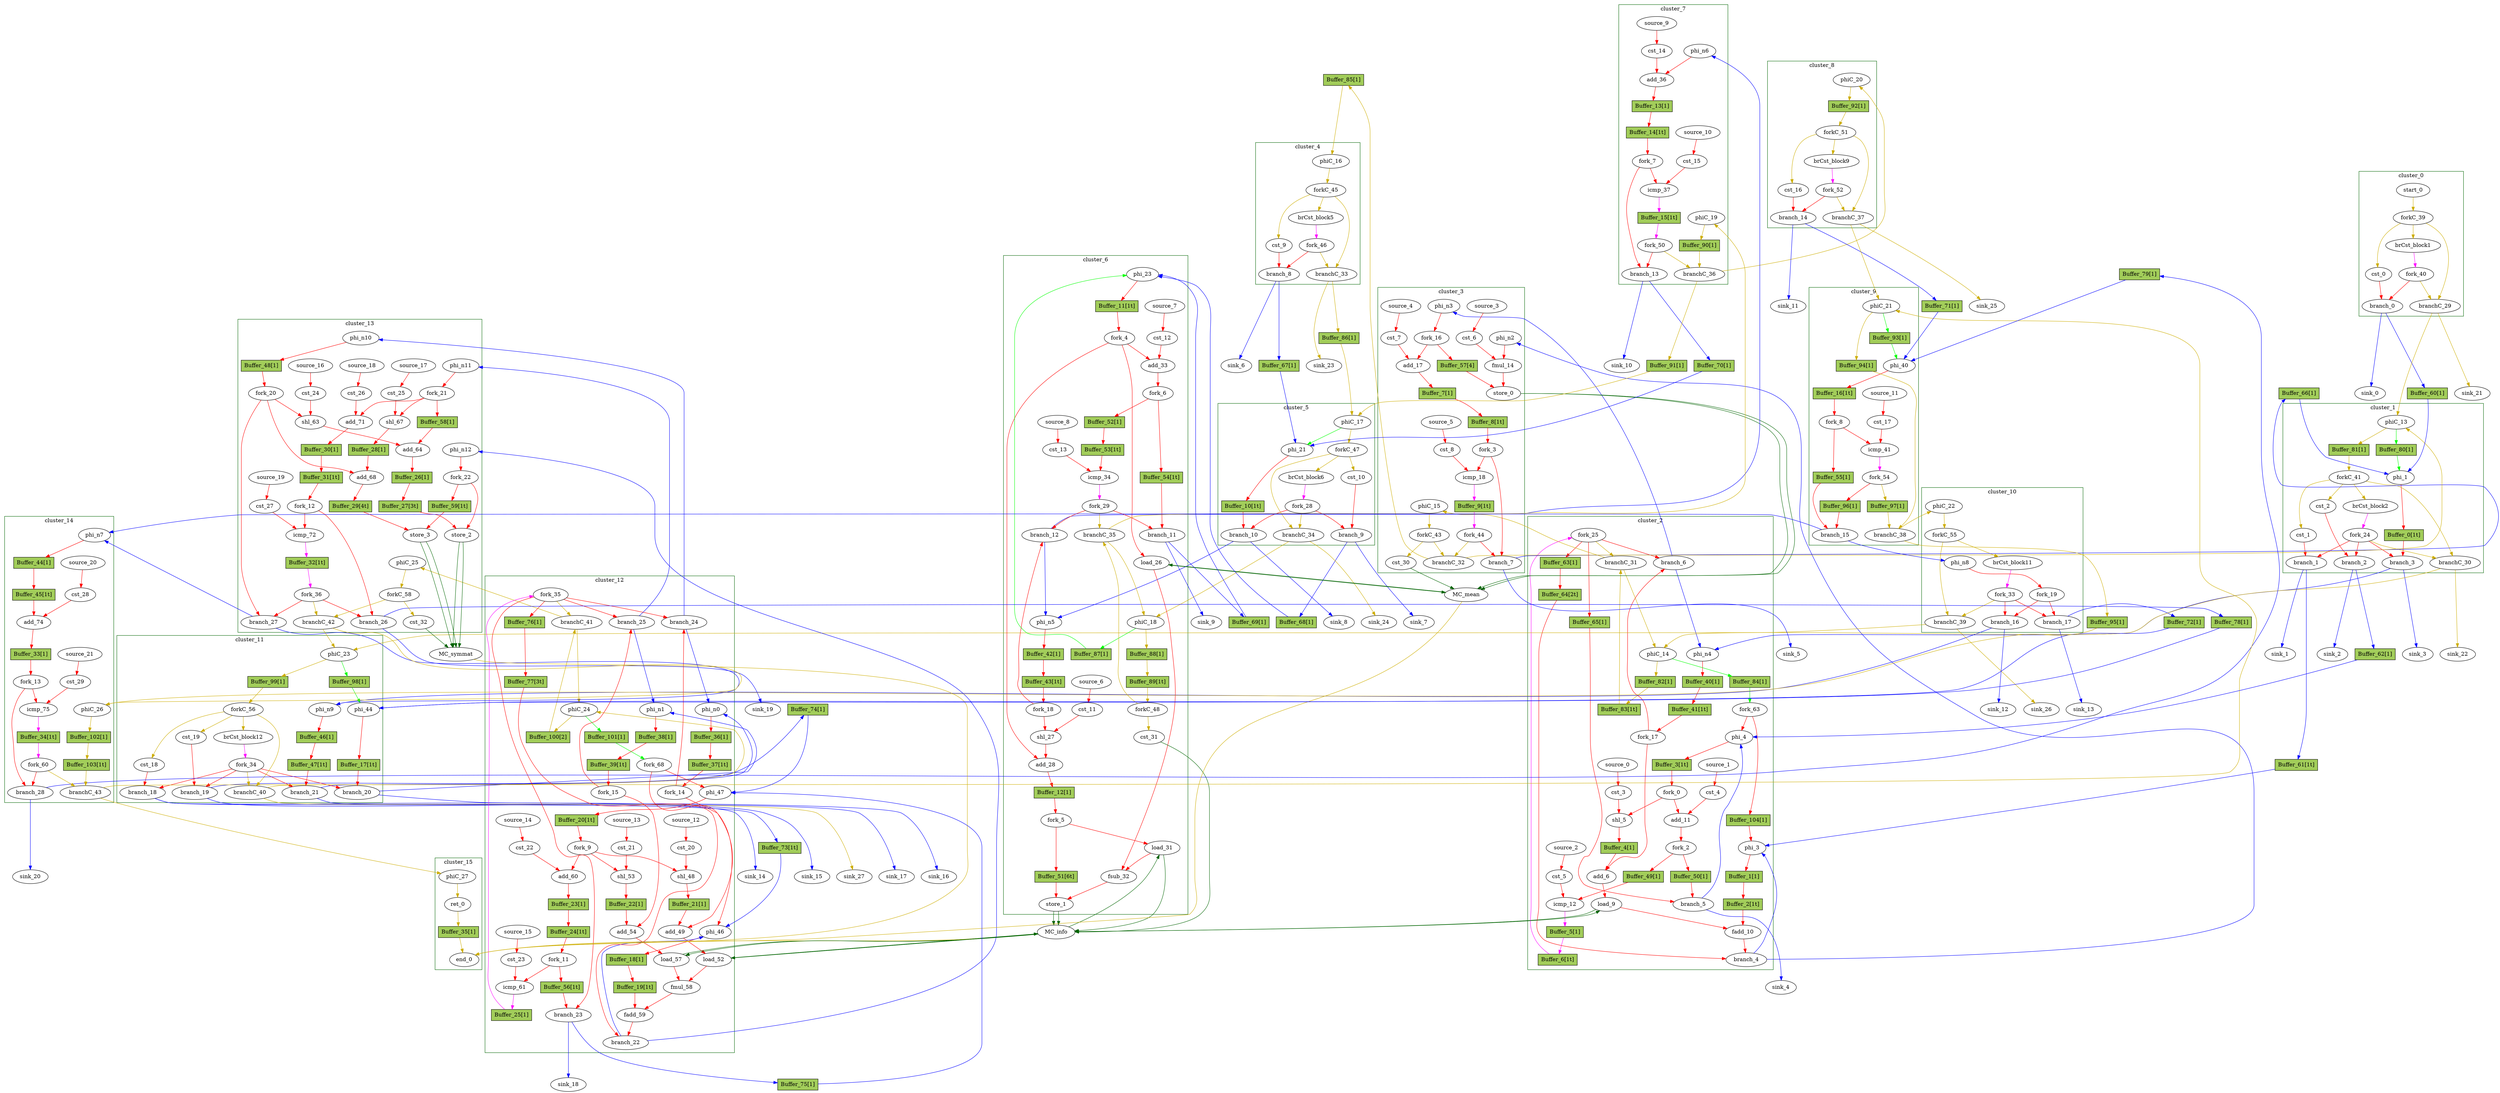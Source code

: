 Digraph G {
	splines=spline;
	subgraph cluster_cluster_2 {
	color = "darkgreen";
label = "cluster_2";
		"phi_3" [type="Mux", in="in1?:1 in2:32 in3:32 ", out="out1:32", bbID=3, delay=1.397];
		"phi_4" [type="Mux", in="in1?:1 in2:6 in3:6 ", out="out1:6", bbID=3, delay=1.397];
		"cst_3" [type="Constant", in="in1:3", out="out1:3", bbID=3, value="0x00000005"];
		"shl_5" [type="Operator", in="in1:11 in2:11 ", out="out1:11 ", bbID=3, II=1, delay=0.0, latency=0, op="shl_op"];
		"add_6" [type="Operator", in="in1:12 in2:12 ", out="out1:12 ", bbID=3, II=1, delay=2.287, latency=0, op="add_op"];
		"load_9" [type="Operator", in="in1:32 in2:12 ", out="out1:32 out2:12 ", bbID=3, II=1, delay=1.412, latency=2, op="mc_load_op", portId=0];
		"fadd_10" [type="Operator", in="in1:32 in2:32 ", out="out1:32 ", bbID=3, II=1, delay=0.0, latency=10, op="fadd_op"];
		"cst_4" [type="Constant", in="in1:1", out="out1:1", bbID=3, value="0x00000001"];
		"add_11" [type="Operator", in="in1:6 in2:6 ", out="out1:6 ", bbID=3, II=1, delay=2.287, latency=0, op="add_op"];
		"cst_5" [type="Constant", in="in1:6", out="out1:6", bbID=3, value="0x00000020"];
		"icmp_12" [type="Operator", in="in1:6 in2:6 ", out="out1:1 ", bbID=3, II=1, delay=1.907, latency=0, op="icmp_ult_op"];
		"phi_n4" [type="Merge", in="in1:6 in2:6 ", out="out1:6", bbID=3, delay=1.397];
		"fork_0" [type="Fork", in="in1:6", out="out1:6 out2:6 ", bbID=3];
		"fork_2" [type="Fork", in="in1:6", out="out1:6 out2:6 ", bbID=3];
		"fork_17" [type="Fork", in="in1:6", out="out1:6 out2:6 ", bbID=3];
		"branch_4" [type="Branch", in="in1:32 in2?:1", out="out1+:32 out2-:32", bbID=3];
		"branch_5" [type="Branch", in="in1:6 in2?:1", out="out1+:6 out2-:6", bbID=3];
		"branch_6" [type="Branch", in="in1:6 in2?:1", out="out1+:6 out2-:6", bbID=3];
		"fork_25" [type="Fork", in="in1:1", out="out1:1 out2:1 out3:1 out4:1 ", bbID=3];
		"phiC_14" [type="CntrlMerge", in="in1:0 in2:0 ", out="out1:0 out2?:1", bbID=3, delay=0.0];
		"branchC_31" [type="Branch", in="in1:0 in2?:1", out="out1+:0 out2-:0", bbID=3];
		"source_0" [type="Source", out="out1:3", bbID=3];
		"source_1" [type="Source", out="out1:1", bbID=3];
		"source_2" [type="Source", out="out1:6", bbID=3];
		"fork_63" [type="Fork", in="in1:1", out="out1:1 out2:1 ", bbID=3];
		"Buffer_1" [type="Buffer", in="in1:32", out="out1:32", bbID=3, slots=1, transparent=false, label="Buffer_1[1]", shape="box", style="filled", fillcolor="darkolivegreen3", height=0.4];
		"Buffer_2" [type="Buffer", in="in1:32", out="out1:32", bbID=3, slots=1, transparent=true, label="Buffer_2[1t]", shape="box", style="filled", fillcolor="darkolivegreen3", height=0.4];
		"Buffer_3" [type="Buffer", in="in1:32", out="out1:32", bbID=3, slots=1, transparent=true, label="Buffer_3[1t]", shape="box", style="filled", fillcolor="darkolivegreen3", height=0.4];
		"Buffer_4" [type="Buffer", in="in1:32", out="out1:32", bbID=3, slots=1, transparent=false, label="Buffer_4[1]", shape="box", style="filled", fillcolor="darkolivegreen3", height=0.4];
		"Buffer_5" [type="Buffer", in="in1:32", out="out1:32", bbID=3, slots=1, transparent=false, label="Buffer_5[1]", shape="box", style="filled", fillcolor="darkolivegreen3", height=0.4];
		"Buffer_6" [type="Buffer", in="in1:32", out="out1:32", bbID=3, slots=1, transparent=true, label="Buffer_6[1t]", shape="box", style="filled", fillcolor="darkolivegreen3", height=0.4];
		"Buffer_40" [type="Buffer", in="in1:32", out="out1:32", bbID=3, slots=1, transparent=false, label="Buffer_40[1]", shape="box", style="filled", fillcolor="darkolivegreen3", height=0.4];
		"Buffer_41" [type="Buffer", in="in1:32", out="out1:32", bbID=3, slots=1, transparent=true, label="Buffer_41[1t]", shape="box", style="filled", fillcolor="darkolivegreen3", height=0.4];
		"Buffer_49" [type="Buffer", in="in1:32", out="out1:32", bbID=3, slots=1, transparent=false, label="Buffer_49[1]", shape="box", style="filled", fillcolor="darkolivegreen3", height=0.4];
		"Buffer_50" [type="Buffer", in="in1:32", out="out1:32", bbID=3, slots=1, transparent=false, label="Buffer_50[1]", shape="box", style="filled", fillcolor="darkolivegreen3", height=0.4];
		"Buffer_63" [type="Buffer", in="in1:32", out="out1:32", bbID=3, slots=1, transparent=false, label="Buffer_63[1]", shape="box", style="filled", fillcolor="darkolivegreen3", height=0.4];
		"Buffer_64" [type="Buffer", in="in1:32", out="out1:32", bbID=3, slots=2, transparent=true, label="Buffer_64[2t]", shape="box", style="filled", fillcolor="darkolivegreen3", height=0.4];
		"Buffer_65" [type="Buffer", in="in1:32", out="out1:32", bbID=3, slots=1, transparent=false, label="Buffer_65[1]", shape="box", style="filled", fillcolor="darkolivegreen3", height=0.4];
		"Buffer_82" [type="Buffer", in="in1:32", out="out1:32", bbID=3, slots=1, transparent=false, label="Buffer_82[1]", shape="box", style="filled", fillcolor="darkolivegreen3", height=0.4];
		"Buffer_83" [type="Buffer", in="in1:32", out="out1:32", bbID=3, slots=1, transparent=true, label="Buffer_83[1t]", shape="box", style="filled", fillcolor="darkolivegreen3", height=0.4];
		"Buffer_84" [type="Buffer", in="in1:32", out="out1:32", bbID=3, slots=1, transparent=false, label="Buffer_84[1]", shape="box", style="filled", fillcolor="darkolivegreen3", height=0.4];
		"Buffer_104" [type="Buffer", in="in1:32", out="out1:32", bbID=3, slots=1, transparent=false, label="Buffer_104[1]", shape="box", style="filled", fillcolor="darkolivegreen3", height=0.4];
	}
	subgraph cluster_cluster_0 {
	color = "darkgreen";
label = "cluster_0";
		"brCst_block1" [type="Constant", in="in1:1", out="out1:1", bbID=1, value="0x1"];
		"cst_0" [type="Constant", in="in1:1", out="out1:1", bbID=1, value="0x00000000"];
		"branch_0" [type="Branch", in="in1:1 in2?:1", out="out1+:1 out2-:1", bbID=1];
		"start_0" [type="Entry", in="in1:0", out="out1:0", bbID=1, control="true"];
		"forkC_39" [type="Fork", in="in1:0", out="out1:0 out2:0 out3:0 ", bbID=1];
		"branchC_29" [type="Branch", in="in1:0 in2?:1", out="out1+:0 out2-:0", bbID=1];
		"fork_40" [type="Fork", in="in1:1", out="out1:1 out2:1 ", bbID=1];
	}
	subgraph cluster_cluster_10 {
	color = "darkgreen";
label = "cluster_10";
		"brCst_block11" [type="Constant", in="in1:1", out="out1:1", bbID=11, value="0x1"];
		"phi_n8" [type="Merge", in="in1:6 ", out="out1:6", bbID=11, delay=0.0];
		"fork_19" [type="Fork", in="in1:6", out="out1:6 out2:6 ", bbID=11];
		"branch_16" [type="Branch", in="in1:6 in2?:1", out="out1+:6 out2-:6", bbID=11];
		"branch_17" [type="Branch", in="in1:6 in2?:1", out="out1+:6 out2-:6", bbID=11];
		"fork_33" [type="Fork", in="in1:1", out="out1:1 out2:1 out3:1 ", bbID=11];
		"phiC_22" [type="Merge", in="in1:0 ", out="out1:0", bbID=11, delay=0.0];
		"forkC_55" [type="Fork", in="in1:0", out="out1:0 out2:0 ", bbID=11];
		"branchC_39" [type="Branch", in="in1:0 in2?:1", out="out1+:0 out2-:0", bbID=11];
	}
	subgraph cluster_cluster_15 {
	color = "darkgreen";
label = "cluster_15";
		"ret_0" [type="Operator", in="in1:0 ", out="out1:0 ", bbID=16, II=1, delay=0.0, latency=0, op="ret_op"];
		"end_0" [type="Exit", in="in1:0*e in2:0*e in3:0*e in4:0 ", out="out1:0", bbID=0];
		"phiC_27" [type="Merge", in="in1:0 ", out="out1:0", bbID=16, delay=0.0];
		"Buffer_35" [type="Buffer", in="in1:32", out="out1:32", bbID=3, slots=1, transparent=false, label="Buffer_35[1]", shape="box", style="filled", fillcolor="darkolivegreen3", height=0.4];
	}
	subgraph cluster_cluster_11 {
	color = "darkgreen";
label = "cluster_11";
		"phi_44" [type="Mux", in="in1?:1 in2:6 in3:6 ", out="out1:6", bbID=12, delay=1.397];
		"brCst_block12" [type="Constant", in="in1:1", out="out1:1", bbID=12, value="0x1"];
		"cst_18" [type="Constant", in="in1:32", out="out1:32", bbID=12, value="0x00000000"];
		"cst_19" [type="Constant", in="in1:1", out="out1:1", bbID=12, value="0x00000000"];
		"phi_n9" [type="Merge", in="in1:6 in2:6 ", out="out1:6", bbID=12, delay=1.397];
		"branch_18" [type="Branch", in="in1:32 in2?:1", out="out1+:32 out2-:32", bbID=12];
		"branch_19" [type="Branch", in="in1:1 in2?:1", out="out1+:1 out2-:1", bbID=12];
		"branch_20" [type="Branch", in="in1:6 in2?:1", out="out1+:6 out2-:6", bbID=12];
		"branch_21" [type="Branch", in="in1:6 in2?:1", out="out1+:6 out2-:6", bbID=12];
		"fork_34" [type="Fork", in="in1:1", out="out1:1 out2:1 out3:1 out4:1 out5:1 ", bbID=12];
		"phiC_23" [type="CntrlMerge", in="in1:0 in2:0 ", out="out1:0 out2?:1", bbID=12, delay=0.0];
		"forkC_56" [type="Fork", in="in1:0", out="out1:0 out2:0 out3:0 out4:0 ", bbID=12];
		"branchC_40" [type="Branch", in="in1:0 in2?:1", out="out1+:0 out2-:0", bbID=12];
		"Buffer_17" [type="Buffer", in="in1:32", out="out1:32", bbID=3, slots=1, transparent=true, label="Buffer_17[1t]", shape="box", style="filled", fillcolor="darkolivegreen3", height=0.4];
		"Buffer_46" [type="Buffer", in="in1:32", out="out1:32", bbID=3, slots=1, transparent=false, label="Buffer_46[1]", shape="box", style="filled", fillcolor="darkolivegreen3", height=0.4];
		"Buffer_47" [type="Buffer", in="in1:32", out="out1:32", bbID=3, slots=1, transparent=true, label="Buffer_47[1t]", shape="box", style="filled", fillcolor="darkolivegreen3", height=0.4];
		"Buffer_98" [type="Buffer", in="in1:32", out="out1:32", bbID=3, slots=1, transparent=false, label="Buffer_98[1]", shape="box", style="filled", fillcolor="darkolivegreen3", height=0.4];
		"Buffer_99" [type="Buffer", in="in1:32", out="out1:32", bbID=3, slots=1, transparent=false, label="Buffer_99[1]", shape="box", style="filled", fillcolor="darkolivegreen3", height=0.4];
	}
	subgraph cluster_cluster_1 {
	color = "darkgreen";
label = "cluster_1";
		"phi_1" [type="Mux", in="in1?:1 in2:6 in3:6 ", out="out1:6", bbID=2, delay=1.397];
		"brCst_block2" [type="Constant", in="in1:1", out="out1:1", bbID=2, value="0x1"];
		"cst_1" [type="Constant", in="in1:32", out="out1:32", bbID=2, value="0x00000000"];
		"cst_2" [type="Constant", in="in1:1", out="out1:1", bbID=2, value="0x00000000"];
		"branch_1" [type="Branch", in="in1:32 in2?:1", out="out1+:32 out2-:32", bbID=2];
		"branch_2" [type="Branch", in="in1:1 in2?:1", out="out1+:1 out2-:1", bbID=2];
		"branch_3" [type="Branch", in="in1:6 in2?:1", out="out1+:6 out2-:6", bbID=2];
		"fork_24" [type="Fork", in="in1:1", out="out1:1 out2:1 out3:1 out4:1 ", bbID=2];
		"phiC_13" [type="CntrlMerge", in="in1:0 in2:0 ", out="out1:0 out2?:1", bbID=2, delay=0.0];
		"forkC_41" [type="Fork", in="in1:0", out="out1:0 out2:0 out3:0 out4:0 ", bbID=2];
		"branchC_30" [type="Branch", in="in1:0 in2?:1", out="out1+:0 out2-:0", bbID=2];
		"Buffer_0" [type="Buffer", in="in1:32", out="out1:32", bbID=3, slots=1, transparent=true, label="Buffer_0[1t]", shape="box", style="filled", fillcolor="darkolivegreen3", height=0.4];
		"Buffer_80" [type="Buffer", in="in1:32", out="out1:32", bbID=3, slots=1, transparent=false, label="Buffer_80[1]", shape="box", style="filled", fillcolor="darkolivegreen3", height=0.4];
		"Buffer_81" [type="Buffer", in="in1:32", out="out1:32", bbID=3, slots=1, transparent=false, label="Buffer_81[1]", shape="box", style="filled", fillcolor="darkolivegreen3", height=0.4];
	}
	subgraph cluster_cluster_7 {
	color = "darkgreen";
label = "cluster_7";
		"cst_14" [type="Constant", in="in1:1", out="out1:1", bbID=8, value="0x00000001"];
		"add_36" [type="Operator", in="in1:6 in2:6 ", out="out1:6 ", bbID=8, II=1, delay=2.287, latency=0, op="add_op"];
		"cst_15" [type="Constant", in="in1:6", out="out1:6", bbID=8, value="0x00000020"];
		"icmp_37" [type="Operator", in="in1:6 in2:6 ", out="out1:1 ", bbID=8, II=1, delay=1.907, latency=0, op="icmp_ult_op"];
		"phi_n6" [type="Merge", in="in1:6 ", out="out1:6", bbID=8, delay=0.0];
		"fork_7" [type="Fork", in="in1:6", out="out1:6 out2:6 ", bbID=8];
		"branch_13" [type="Branch", in="in1:6 in2?:1", out="out1+:6 out2-:6", bbID=8];
		"phiC_19" [type="Merge", in="in1:0 ", out="out1:0", bbID=8, delay=0.0];
		"branchC_36" [type="Branch", in="in1:0 in2?:1", out="out1+:0 out2-:0", bbID=8];
		"fork_50" [type="Fork", in="in1:1", out="out1:1 out2:1 ", bbID=8];
		"source_9" [type="Source", out="out1:1", bbID=8];
		"source_10" [type="Source", out="out1:6", bbID=8];
		"Buffer_13" [type="Buffer", in="in1:32", out="out1:32", bbID=3, slots=1, transparent=false, label="Buffer_13[1]", shape="box", style="filled", fillcolor="darkolivegreen3", height=0.4];
		"Buffer_14" [type="Buffer", in="in1:32", out="out1:32", bbID=3, slots=1, transparent=true, label="Buffer_14[1t]", shape="box", style="filled", fillcolor="darkolivegreen3", height=0.4];
		"Buffer_15" [type="Buffer", in="in1:32", out="out1:32", bbID=3, slots=1, transparent=true, label="Buffer_15[1t]", shape="box", style="filled", fillcolor="darkolivegreen3", height=0.4];
		"Buffer_90" [type="Buffer", in="in1:32", out="out1:32", bbID=3, slots=1, transparent=false, label="Buffer_90[1]", shape="box", style="filled", fillcolor="darkolivegreen3", height=0.4];
	}
	subgraph cluster_cluster_8 {
	color = "darkgreen";
label = "cluster_8";
		"brCst_block9" [type="Constant", in="in1:1", out="out1:1", bbID=9, value="0x1"];
		"cst_16" [type="Constant", in="in1:1", out="out1:1", bbID=9, value="0x00000000"];
		"branch_14" [type="Branch", in="in1:1 in2?:1", out="out1+:1 out2-:1", bbID=9];
		"phiC_20" [type="Merge", in="in1:0 ", out="out1:0", bbID=9, delay=0.0];
		"forkC_51" [type="Fork", in="in1:0", out="out1:0 out2:0 out3:0 ", bbID=9];
		"branchC_37" [type="Branch", in="in1:0 in2?:1", out="out1+:0 out2-:0", bbID=9];
		"fork_52" [type="Fork", in="in1:1", out="out1:1 out2:1 ", bbID=9];
		"Buffer_92" [type="Buffer", in="in1:32", out="out1:32", bbID=3, slots=1, transparent=false, label="Buffer_92[1]", shape="box", style="filled", fillcolor="darkolivegreen3", height=0.4];
	}
	subgraph cluster_cluster_12 {
	color = "darkgreen";
label = "cluster_12";
		"phi_46" [type="Mux", in="in1?:1 in2:32 in3:32 ", out="out1:32", bbID=13, delay=1.397];
		"phi_47" [type="Mux", in="in1?:1 in2:6 in3:6 ", out="out1:6", bbID=13, delay=1.397];
		"cst_20" [type="Constant", in="in1:3", out="out1:3", bbID=13, value="0x00000005"];
		"shl_48" [type="Operator", in="in1:11 in2:11 ", out="out1:11 ", bbID=13, II=1, delay=0.0, latency=0, op="shl_op"];
		"add_49" [type="Operator", in="in1:12 in2:12 ", out="out1:12 ", bbID=13, II=1, delay=2.287, latency=0, op="add_op"];
		"load_52" [type="Operator", in="in1:32 in2:12 ", out="out1:32 out2:12 ", bbID=13, II=1, delay=1.412, latency=2, op="mc_load_op", portId=2];
		"cst_21" [type="Constant", in="in1:3", out="out1:3", bbID=13, value="0x00000005"];
		"shl_53" [type="Operator", in="in1:11 in2:11 ", out="out1:11 ", bbID=13, II=1, delay=0.0, latency=0, op="shl_op"];
		"add_54" [type="Operator", in="in1:12 in2:12 ", out="out1:12 ", bbID=13, II=1, delay=2.287, latency=0, op="add_op"];
		"load_57" [type="Operator", in="in1:32 in2:12 ", out="out1:32 out2:12 ", bbID=13, II=1, delay=1.412, latency=2, op="mc_load_op", portId=3];
		"fmul_58" [type="Operator", in="in1:32 in2:32 ", out="out1:32 ", bbID=13, II=1, delay=0.0, latency=6, op="fmul_op"];
		"fadd_59" [type="Operator", in="in1:32 in2:32 ", out="out1:32 ", bbID=13, II=1, delay=0.0, latency=10, op="fadd_op"];
		"cst_22" [type="Constant", in="in1:1", out="out1:1", bbID=13, value="0x00000001"];
		"add_60" [type="Operator", in="in1:6 in2:6 ", out="out1:6 ", bbID=13, II=1, delay=2.287, latency=0, op="add_op"];
		"cst_23" [type="Constant", in="in1:6", out="out1:6", bbID=13, value="0x00000020"];
		"icmp_61" [type="Operator", in="in1:6 in2:6 ", out="out1:1 ", bbID=13, II=1, delay=1.907, latency=0, op="icmp_ult_op"];
		"phi_n0" [type="Merge", in="in1:6 in2:6 ", out="out1:6", bbID=13, delay=1.397];
		"phi_n1" [type="Merge", in="in1:6 in2:6 ", out="out1:6", bbID=13, delay=1.397];
		"fork_9" [type="Fork", in="in1:6", out="out1:6 out2:6 out3:6 ", bbID=13];
		"fork_11" [type="Fork", in="in1:6", out="out1:6 out2:6 ", bbID=13];
		"fork_14" [type="Fork", in="in1:6", out="out1:6 out2:6 ", bbID=13];
		"fork_15" [type="Fork", in="in1:6", out="out1:6 out2:6 ", bbID=13];
		"branch_22" [type="Branch", in="in1:32 in2?:1", out="out1+:32 out2-:32", bbID=13];
		"branch_23" [type="Branch", in="in1:6 in2?:1", out="out1+:6 out2-:6", bbID=13];
		"branch_24" [type="Branch", in="in1:6 in2?:1", out="out1+:6 out2-:6", bbID=13];
		"branch_25" [type="Branch", in="in1:6 in2?:1", out="out1+:6 out2-:6", bbID=13];
		"fork_35" [type="Fork", in="in1:1", out="out1:1 out2:1 out3:1 out4:1 out5:1 ", bbID=13];
		"phiC_24" [type="CntrlMerge", in="in1:0 in2:0 ", out="out1:0 out2?:1", bbID=13, delay=0.0];
		"branchC_41" [type="Branch", in="in1:0 in2?:1", out="out1+:0 out2-:0", bbID=13];
		"source_12" [type="Source", out="out1:3", bbID=13];
		"source_13" [type="Source", out="out1:3", bbID=13];
		"source_14" [type="Source", out="out1:1", bbID=13];
		"source_15" [type="Source", out="out1:6", bbID=13];
		"fork_68" [type="Fork", in="in1:1", out="out1:1 out2:1 ", bbID=13];
		"Buffer_18" [type="Buffer", in="in1:32", out="out1:32", bbID=3, slots=1, transparent=false, label="Buffer_18[1]", shape="box", style="filled", fillcolor="darkolivegreen3", height=0.4];
		"Buffer_19" [type="Buffer", in="in1:32", out="out1:32", bbID=3, slots=1, transparent=true, label="Buffer_19[1t]", shape="box", style="filled", fillcolor="darkolivegreen3", height=0.4];
		"Buffer_20" [type="Buffer", in="in1:32", out="out1:32", bbID=3, slots=1, transparent=true, label="Buffer_20[1t]", shape="box", style="filled", fillcolor="darkolivegreen3", height=0.4];
		"Buffer_21" [type="Buffer", in="in1:32", out="out1:32", bbID=3, slots=1, transparent=false, label="Buffer_21[1]", shape="box", style="filled", fillcolor="darkolivegreen3", height=0.4];
		"Buffer_22" [type="Buffer", in="in1:32", out="out1:32", bbID=3, slots=1, transparent=false, label="Buffer_22[1]", shape="box", style="filled", fillcolor="darkolivegreen3", height=0.4];
		"Buffer_23" [type="Buffer", in="in1:32", out="out1:32", bbID=3, slots=1, transparent=false, label="Buffer_23[1]", shape="box", style="filled", fillcolor="darkolivegreen3", height=0.4];
		"Buffer_24" [type="Buffer", in="in1:32", out="out1:32", bbID=3, slots=1, transparent=true, label="Buffer_24[1t]", shape="box", style="filled", fillcolor="darkolivegreen3", height=0.4];
		"Buffer_25" [type="Buffer", in="in1:32", out="out1:32", bbID=3, slots=1, transparent=false, label="Buffer_25[1]", shape="box", style="filled", fillcolor="darkolivegreen3", height=0.4];
		"Buffer_36" [type="Buffer", in="in1:32", out="out1:32", bbID=3, slots=1, transparent=false, label="Buffer_36[1]", shape="box", style="filled", fillcolor="darkolivegreen3", height=0.4];
		"Buffer_37" [type="Buffer", in="in1:32", out="out1:32", bbID=3, slots=1, transparent=true, label="Buffer_37[1t]", shape="box", style="filled", fillcolor="darkolivegreen3", height=0.4];
		"Buffer_38" [type="Buffer", in="in1:32", out="out1:32", bbID=3, slots=1, transparent=false, label="Buffer_38[1]", shape="box", style="filled", fillcolor="darkolivegreen3", height=0.4];
		"Buffer_39" [type="Buffer", in="in1:32", out="out1:32", bbID=3, slots=1, transparent=true, label="Buffer_39[1t]", shape="box", style="filled", fillcolor="darkolivegreen3", height=0.4];
		"Buffer_56" [type="Buffer", in="in1:32", out="out1:32", bbID=3, slots=1, transparent=true, label="Buffer_56[1t]", shape="box", style="filled", fillcolor="darkolivegreen3", height=0.4];
		"Buffer_76" [type="Buffer", in="in1:32", out="out1:32", bbID=3, slots=1, transparent=false, label="Buffer_76[1]", shape="box", style="filled", fillcolor="darkolivegreen3", height=0.4];
		"Buffer_77" [type="Buffer", in="in1:32", out="out1:32", bbID=3, slots=3, transparent=true, label="Buffer_77[3t]", shape="box", style="filled", fillcolor="darkolivegreen3", height=0.4];
		"Buffer_100" [type="Buffer", in="in1:32", out="out1:32", bbID=3, slots=2, transparent=false, label="Buffer_100[2]", shape="box", style="filled", fillcolor="darkolivegreen3", height=0.4];
		"Buffer_101" [type="Buffer", in="in1:32", out="out1:32", bbID=3, slots=1, transparent=false, label="Buffer_101[1]", shape="box", style="filled", fillcolor="darkolivegreen3", height=0.4];
	}
	subgraph cluster_cluster_3 {
	color = "darkgreen";
label = "cluster_3";
		"cst_6" [type="Constant", in="in1:32", out="out1:32", bbID=4, value="0x3D000000"];
		"fmul_14" [type="Operator", in="in1:32 in2:32 ", out="out1:32 ", bbID=4, II=1, delay=0.0, latency=6, op="fmul_op"];
		"store_0" [type="Operator", in="in1:32 in2:6 ", out="out1:32 out2:6 ", bbID=4, II=1, delay=0.672, latency=0, op="mc_store_op", portId=0];
		"cst_7" [type="Constant", in="in1:1", out="out1:1", bbID=4, value="0x00000001"];
		"add_17" [type="Operator", in="in1:6 in2:6 ", out="out1:6 ", bbID=4, II=1, delay=2.287, latency=0, op="add_op"];
		"cst_8" [type="Constant", in="in1:6", out="out1:6", bbID=4, value="0x00000020"];
		"icmp_18" [type="Operator", in="in1:6 in2:6 ", out="out1:1 ", bbID=4, II=1, delay=1.907, latency=0, op="icmp_ult_op"];
		"phi_n2" [type="Merge", in="in1:32 ", out="out1:32", bbID=4, delay=0.0];
		"phi_n3" [type="Merge", in="in1:6 ", out="out1:6", bbID=4, delay=0.0];
		"fork_3" [type="Fork", in="in1:6", out="out1:6 out2:6 ", bbID=4];
		"fork_16" [type="Fork", in="in1:6", out="out1:6 out2:6 ", bbID=4];
		"branch_7" [type="Branch", in="in1:6 in2?:1", out="out1+:6 out2-:6", bbID=4];
		"cst_30" [type="Constant", in="in1:1", out="out1:1", bbID=4, value="0x00000001"];
		"phiC_15" [type="Merge", in="in1:0 ", out="out1:0", bbID=4, delay=0.0];
		"forkC_43" [type="Fork", in="in1:0", out="out1:0 out2:0 ", bbID=4];
		"branchC_32" [type="Branch", in="in1:0 in2?:1", out="out1+:0 out2-:0", bbID=4];
		"fork_44" [type="Fork", in="in1:1", out="out1:1 out2:1 ", bbID=4];
		"source_3" [type="Source", out="out1:32", bbID=4];
		"source_4" [type="Source", out="out1:1", bbID=4];
		"source_5" [type="Source", out="out1:6", bbID=4];
		"Buffer_7" [type="Buffer", in="in1:32", out="out1:32", bbID=3, slots=1, transparent=false, label="Buffer_7[1]", shape="box", style="filled", fillcolor="darkolivegreen3", height=0.4];
		"Buffer_8" [type="Buffer", in="in1:32", out="out1:32", bbID=3, slots=1, transparent=true, label="Buffer_8[1t]", shape="box", style="filled", fillcolor="darkolivegreen3", height=0.4];
		"Buffer_9" [type="Buffer", in="in1:32", out="out1:32", bbID=3, slots=1, transparent=true, label="Buffer_9[1t]", shape="box", style="filled", fillcolor="darkolivegreen3", height=0.4];
		"Buffer_57" [type="Buffer", in="in1:32", out="out1:32", bbID=3, slots=4, transparent=false, label="Buffer_57[4]", shape="box", style="filled", fillcolor="darkolivegreen3", height=0.4];
	}
	subgraph cluster_cluster_5 {
	color = "darkgreen";
label = "cluster_5";
		"phi_21" [type="Mux", in="in1?:1 in2:6 in3:6 ", out="out1:6", bbID=6, delay=1.397];
		"brCst_block6" [type="Constant", in="in1:1", out="out1:1", bbID=6, value="0x1"];
		"cst_10" [type="Constant", in="in1:1", out="out1:1", bbID=6, value="0x00000000"];
		"branch_9" [type="Branch", in="in1:1 in2?:1", out="out1+:1 out2-:1", bbID=6];
		"branch_10" [type="Branch", in="in1:6 in2?:1", out="out1+:6 out2-:6", bbID=6];
		"fork_28" [type="Fork", in="in1:1", out="out1:1 out2:1 out3:1 ", bbID=6];
		"phiC_17" [type="CntrlMerge", in="in1:0 in2:0 ", out="out1:0 out2?:1", bbID=6, delay=0.0];
		"forkC_47" [type="Fork", in="in1:0", out="out1:0 out2:0 out3:0 ", bbID=6];
		"branchC_34" [type="Branch", in="in1:0 in2?:1", out="out1+:0 out2-:0", bbID=6];
		"Buffer_10" [type="Buffer", in="in1:32", out="out1:32", bbID=3, slots=1, transparent=true, label="Buffer_10[1t]", shape="box", style="filled", fillcolor="darkolivegreen3", height=0.4];
	}
	subgraph cluster_cluster_6 {
	color = "darkgreen";
label = "cluster_6";
		"phi_23" [type="Mux", in="in1?:1 in2:6 in3:6 ", out="out1:6", bbID=7, delay=1.397];
		"load_26" [type="Operator", in="in1:32 in2:6 ", out="out1:32 out2:6 ", bbID=7, II=1, delay=1.412, latency=2, op="mc_load_op", portId=0];
		"cst_11" [type="Constant", in="in1:3", out="out1:3", bbID=7, value="0x00000005"];
		"shl_27" [type="Operator", in="in1:11 in2:11 ", out="out1:11 ", bbID=7, II=1, delay=0.0, latency=0, op="shl_op"];
		"add_28" [type="Operator", in="in1:12 in2:12 ", out="out1:12 ", bbID=7, II=1, delay=2.287, latency=0, op="add_op"];
		"load_31" [type="Operator", in="in1:32 in2:12 ", out="out1:32 out2:12 ", bbID=7, II=1, delay=1.412, latency=2, op="mc_load_op", portId=1];
		"fsub_32" [type="Operator", in="in1:32 in2:32 ", out="out1:32 ", bbID=7, II=1, delay=0.0, latency=10, op="fsub_op"];
		"store_1" [type="Operator", in="in1:32 in2:12 ", out="out1:32 out2:12 ", bbID=7, II=1, delay=0.672, latency=0, op="mc_store_op", portId=0];
		"cst_12" [type="Constant", in="in1:1", out="out1:1", bbID=7, value="0x00000001"];
		"add_33" [type="Operator", in="in1:6 in2:6 ", out="out1:6 ", bbID=7, II=1, delay=2.287, latency=0, op="add_op"];
		"cst_13" [type="Constant", in="in1:6", out="out1:6", bbID=7, value="0x00000020"];
		"icmp_34" [type="Operator", in="in1:6 in2:6 ", out="out1:1 ", bbID=7, II=1, delay=1.907, latency=0, op="icmp_ult_op"];
		"phi_n5" [type="Merge", in="in1:6 in2:6 ", out="out1:6", bbID=7, delay=1.397];
		"fork_4" [type="Fork", in="in1:6", out="out1:6 out2:6 out3:6 ", bbID=7];
		"fork_5" [type="Fork", in="in1:12", out="out1:12 out2:12 ", bbID=7];
		"fork_6" [type="Fork", in="in1:6", out="out1:6 out2:6 ", bbID=7];
		"fork_18" [type="Fork", in="in1:6", out="out1:6 out2:6 ", bbID=7];
		"branch_11" [type="Branch", in="in1:6 in2?:1", out="out1+:6 out2-:6", bbID=7];
		"branch_12" [type="Branch", in="in1:6 in2?:1", out="out1+:6 out2-:6", bbID=7];
		"fork_29" [type="Fork", in="in1:1", out="out1:1 out2:1 out3:1 ", bbID=7];
		"cst_31" [type="Constant", in="in1:1", out="out1:1", bbID=7, value="0x00000001"];
		"phiC_18" [type="CntrlMerge", in="in1:0 in2:0 ", out="out1:0 out2?:1", bbID=7, delay=0.0];
		"forkC_48" [type="Fork", in="in1:0", out="out1:0 out2:0 ", bbID=7];
		"branchC_35" [type="Branch", in="in1:0 in2?:1", out="out1+:0 out2-:0", bbID=7];
		"source_6" [type="Source", out="out1:3", bbID=7];
		"source_7" [type="Source", out="out1:1", bbID=7];
		"source_8" [type="Source", out="out1:6", bbID=7];
		"Buffer_11" [type="Buffer", in="in1:32", out="out1:32", bbID=3, slots=1, transparent=true, label="Buffer_11[1t]", shape="box", style="filled", fillcolor="darkolivegreen3", height=0.4];
		"Buffer_12" [type="Buffer", in="in1:32", out="out1:32", bbID=3, slots=1, transparent=false, label="Buffer_12[1]", shape="box", style="filled", fillcolor="darkolivegreen3", height=0.4];
		"Buffer_42" [type="Buffer", in="in1:32", out="out1:32", bbID=3, slots=1, transparent=false, label="Buffer_42[1]", shape="box", style="filled", fillcolor="darkolivegreen3", height=0.4];
		"Buffer_43" [type="Buffer", in="in1:32", out="out1:32", bbID=3, slots=1, transparent=true, label="Buffer_43[1t]", shape="box", style="filled", fillcolor="darkolivegreen3", height=0.4];
		"Buffer_51" [type="Buffer", in="in1:32", out="out1:32", bbID=3, slots=6, transparent=true, label="Buffer_51[6t]", shape="box", style="filled", fillcolor="darkolivegreen3", height=0.4];
		"Buffer_52" [type="Buffer", in="in1:32", out="out1:32", bbID=3, slots=1, transparent=false, label="Buffer_52[1]", shape="box", style="filled", fillcolor="darkolivegreen3", height=0.4];
		"Buffer_53" [type="Buffer", in="in1:32", out="out1:32", bbID=3, slots=1, transparent=true, label="Buffer_53[1t]", shape="box", style="filled", fillcolor="darkolivegreen3", height=0.4];
		"Buffer_54" [type="Buffer", in="in1:32", out="out1:32", bbID=3, slots=1, transparent=true, label="Buffer_54[1t]", shape="box", style="filled", fillcolor="darkolivegreen3", height=0.4];
		"Buffer_87" [type="Buffer", in="in1:32", out="out1:32", bbID=3, slots=1, transparent=false, label="Buffer_87[1]", shape="box", style="filled", fillcolor="darkolivegreen3", height=0.4];
		"Buffer_88" [type="Buffer", in="in1:32", out="out1:32", bbID=3, slots=1, transparent=false, label="Buffer_88[1]", shape="box", style="filled", fillcolor="darkolivegreen3", height=0.4];
		"Buffer_89" [type="Buffer", in="in1:32", out="out1:32", bbID=3, slots=1, transparent=true, label="Buffer_89[1t]", shape="box", style="filled", fillcolor="darkolivegreen3", height=0.4];
	}
	subgraph cluster_cluster_14 {
	color = "darkgreen";
label = "cluster_14";
		"cst_28" [type="Constant", in="in1:1", out="out1:1", bbID=15, value="0x00000001"];
		"add_74" [type="Operator", in="in1:6 in2:6 ", out="out1:6 ", bbID=15, II=1, delay=2.287, latency=0, op="add_op"];
		"cst_29" [type="Constant", in="in1:6", out="out1:6", bbID=15, value="0x00000020"];
		"icmp_75" [type="Operator", in="in1:6 in2:6 ", out="out1:1 ", bbID=15, II=1, delay=1.907, latency=0, op="icmp_ult_op"];
		"phi_n7" [type="Merge", in="in1:6 in2:6 ", out="out1:6", bbID=15, delay=1.397];
		"fork_13" [type="Fork", in="in1:6", out="out1:6 out2:6 ", bbID=15];
		"branch_28" [type="Branch", in="in1:6 in2?:1", out="out1+:6 out2-:6", bbID=15];
		"phiC_26" [type="Merge", in="in1:0 in2:0 ", out="out1:0", bbID=15, delay=0.0];
		"branchC_43" [type="Branch", in="in1:0 in2?:1", out="out1+:0 out2-:0", bbID=15];
		"fork_60" [type="Fork", in="in1:1", out="out1:1 out2:1 ", bbID=15];
		"source_20" [type="Source", out="out1:1", bbID=15];
		"source_21" [type="Source", out="out1:6", bbID=15];
		"Buffer_33" [type="Buffer", in="in1:32", out="out1:32", bbID=3, slots=1, transparent=false, label="Buffer_33[1]", shape="box", style="filled", fillcolor="darkolivegreen3", height=0.4];
		"Buffer_34" [type="Buffer", in="in1:32", out="out1:32", bbID=3, slots=1, transparent=true, label="Buffer_34[1t]", shape="box", style="filled", fillcolor="darkolivegreen3", height=0.4];
		"Buffer_44" [type="Buffer", in="in1:32", out="out1:32", bbID=3, slots=1, transparent=false, label="Buffer_44[1]", shape="box", style="filled", fillcolor="darkolivegreen3", height=0.4];
		"Buffer_45" [type="Buffer", in="in1:32", out="out1:32", bbID=3, slots=1, transparent=true, label="Buffer_45[1t]", shape="box", style="filled", fillcolor="darkolivegreen3", height=0.4];
		"Buffer_102" [type="Buffer", in="in1:32", out="out1:32", bbID=3, slots=1, transparent=false, label="Buffer_102[1]", shape="box", style="filled", fillcolor="darkolivegreen3", height=0.4];
		"Buffer_103" [type="Buffer", in="in1:32", out="out1:32", bbID=3, slots=1, transparent=true, label="Buffer_103[1t]", shape="box", style="filled", fillcolor="darkolivegreen3", height=0.4];
	}
	subgraph cluster_cluster_4 {
	color = "darkgreen";
label = "cluster_4";
		"brCst_block5" [type="Constant", in="in1:1", out="out1:1", bbID=5, value="0x1"];
		"cst_9" [type="Constant", in="in1:1", out="out1:1", bbID=5, value="0x00000000"];
		"branch_8" [type="Branch", in="in1:1 in2?:1", out="out1+:1 out2-:1", bbID=5];
		"phiC_16" [type="Merge", in="in1:0 ", out="out1:0", bbID=5, delay=0.0];
		"forkC_45" [type="Fork", in="in1:0", out="out1:0 out2:0 out3:0 ", bbID=5];
		"branchC_33" [type="Branch", in="in1:0 in2?:1", out="out1+:0 out2-:0", bbID=5];
		"fork_46" [type="Fork", in="in1:1", out="out1:1 out2:1 ", bbID=5];
	}
	subgraph cluster_cluster_13 {
	color = "darkgreen";
label = "cluster_13";
		"cst_24" [type="Constant", in="in1:3", out="out1:3", bbID=14, value="0x00000005"];
		"shl_63" [type="Operator", in="in1:11 in2:11 ", out="out1:11 ", bbID=14, II=1, delay=0.0, latency=0, op="shl_op"];
		"add_64" [type="Operator", in="in1:12 in2:12 ", out="out1:12 ", bbID=14, II=1, delay=2.287, latency=0, op="add_op"];
		"store_2" [type="Operator", in="in1:32 in2:12 ", out="out1:32 out2:12 ", bbID=14, II=1, delay=0.672, latency=0, op="mc_store_op", portId=0];
		"cst_25" [type="Constant", in="in1:3", out="out1:3", bbID=14, value="0x00000005"];
		"shl_67" [type="Operator", in="in1:11 in2:11 ", out="out1:11 ", bbID=14, II=1, delay=0.0, latency=0, op="shl_op"];
		"add_68" [type="Operator", in="in1:12 in2:12 ", out="out1:12 ", bbID=14, II=1, delay=2.287, latency=0, op="add_op"];
		"store_3" [type="Operator", in="in1:32 in2:12 ", out="out1:32 out2:12 ", bbID=14, II=1, delay=0.672, latency=0, op="mc_store_op", portId=1];
		"cst_26" [type="Constant", in="in1:1", out="out1:1", bbID=14, value="0x00000001"];
		"add_71" [type="Operator", in="in1:6 in2:6 ", out="out1:6 ", bbID=14, II=1, delay=2.287, latency=0, op="add_op"];
		"cst_27" [type="Constant", in="in1:6", out="out1:6", bbID=14, value="0x00000020"];
		"icmp_72" [type="Operator", in="in1:6 in2:6 ", out="out1:1 ", bbID=14, II=1, delay=1.907, latency=0, op="icmp_ult_op"];
		"phi_n10" [type="Merge", in="in1:6 ", out="out1:6", bbID=14, delay=0.0];
		"phi_n11" [type="Merge", in="in1:6 ", out="out1:6", bbID=14, delay=0.0];
		"phi_n12" [type="Merge", in="in1:32 ", out="out1:32", bbID=14, delay=0.0];
		"fork_12" [type="Fork", in="in1:6", out="out1:6 out2:6 ", bbID=14];
		"fork_20" [type="Fork", in="in1:6", out="out1:6 out2:6 out3:6 ", bbID=14];
		"fork_21" [type="Fork", in="in1:6", out="out1:6 out2:6 out3:6 ", bbID=14];
		"fork_22" [type="Fork", in="in1:32", out="out1:32 out2:32 ", bbID=14];
		"branch_26" [type="Branch", in="in1:6 in2?:1", out="out1+:6 out2-:6", bbID=14];
		"branch_27" [type="Branch", in="in1:6 in2?:1", out="out1+:6 out2-:6", bbID=14];
		"fork_36" [type="Fork", in="in1:1", out="out1:1 out2:1 out3:1 ", bbID=14];
		"cst_32" [type="Constant", in="in1:2", out="out1:2", bbID=14, value="0x00000002"];
		"phiC_25" [type="Merge", in="in1:0 ", out="out1:0", bbID=14, delay=0.0];
		"forkC_58" [type="Fork", in="in1:0", out="out1:0 out2:0 ", bbID=14];
		"branchC_42" [type="Branch", in="in1:0 in2?:1", out="out1+:0 out2-:0", bbID=14];
		"source_16" [type="Source", out="out1:3", bbID=14];
		"source_17" [type="Source", out="out1:3", bbID=14];
		"source_18" [type="Source", out="out1:1", bbID=14];
		"source_19" [type="Source", out="out1:6", bbID=14];
		"Buffer_26" [type="Buffer", in="in1:32", out="out1:32", bbID=3, slots=1, transparent=false, label="Buffer_26[1]", shape="box", style="filled", fillcolor="darkolivegreen3", height=0.4];
		"Buffer_27" [type="Buffer", in="in1:32", out="out1:32", bbID=3, slots=3, transparent=true, label="Buffer_27[3t]", shape="box", style="filled", fillcolor="darkolivegreen3", height=0.4];
		"Buffer_28" [type="Buffer", in="in1:32", out="out1:32", bbID=3, slots=1, transparent=false, label="Buffer_28[1]", shape="box", style="filled", fillcolor="darkolivegreen3", height=0.4];
		"Buffer_29" [type="Buffer", in="in1:32", out="out1:32", bbID=3, slots=4, transparent=true, label="Buffer_29[4t]", shape="box", style="filled", fillcolor="darkolivegreen3", height=0.4];
		"Buffer_30" [type="Buffer", in="in1:32", out="out1:32", bbID=3, slots=1, transparent=false, label="Buffer_30[1]", shape="box", style="filled", fillcolor="darkolivegreen3", height=0.4];
		"Buffer_31" [type="Buffer", in="in1:32", out="out1:32", bbID=3, slots=1, transparent=true, label="Buffer_31[1t]", shape="box", style="filled", fillcolor="darkolivegreen3", height=0.4];
		"Buffer_32" [type="Buffer", in="in1:32", out="out1:32", bbID=3, slots=1, transparent=true, label="Buffer_32[1t]", shape="box", style="filled", fillcolor="darkolivegreen3", height=0.4];
		"Buffer_48" [type="Buffer", in="in1:32", out="out1:32", bbID=3, slots=1, transparent=false, label="Buffer_48[1]", shape="box", style="filled", fillcolor="darkolivegreen3", height=0.4];
		"Buffer_58" [type="Buffer", in="in1:32", out="out1:32", bbID=3, slots=1, transparent=false, label="Buffer_58[1]", shape="box", style="filled", fillcolor="darkolivegreen3", height=0.4];
		"Buffer_59" [type="Buffer", in="in1:32", out="out1:32", bbID=3, slots=1, transparent=true, label="Buffer_59[1t]", shape="box", style="filled", fillcolor="darkolivegreen3", height=0.4];
	}
	subgraph cluster_cluster_9 {
	color = "darkgreen";
label = "cluster_9";
		"phi_40" [type="Mux", in="in1?:1 in2:6 in3:6 ", out="out1:6", bbID=10, delay=1.397];
		"cst_17" [type="Constant", in="in1:6", out="out1:6", bbID=10, value="0x00000020"];
		"icmp_41" [type="Operator", in="in1:6 in2:6 ", out="out1:1 ", bbID=10, II=1, delay=1.907, latency=0, op="icmp_ult_op"];
		"fork_8" [type="Fork", in="in1:6", out="out1:6 out2:6 ", bbID=10];
		"branch_15" [type="Branch", in="in1:6 in2?:1", out="out1+:6 out2-:6", bbID=10];
		"phiC_21" [type="CntrlMerge", in="in1:0 in2:0 ", out="out1:0 out2?:1", bbID=10, delay=0.0];
		"branchC_38" [type="Branch", in="in1:0 in2?:1", out="out1+:0 out2-:0", bbID=10];
		"fork_54" [type="Fork", in="in1:1", out="out1:1 out2:1 ", bbID=10];
		"source_11" [type="Source", out="out1:6", bbID=10];
		"Buffer_16" [type="Buffer", in="in1:32", out="out1:32", bbID=3, slots=1, transparent=true, label="Buffer_16[1t]", shape="box", style="filled", fillcolor="darkolivegreen3", height=0.4];
		"Buffer_55" [type="Buffer", in="in1:32", out="out1:32", bbID=3, slots=1, transparent=false, label="Buffer_55[1]", shape="box", style="filled", fillcolor="darkolivegreen3", height=0.4];
		"Buffer_93" [type="Buffer", in="in1:32", out="out1:32", bbID=3, slots=1, transparent=false, label="Buffer_93[1]", shape="box", style="filled", fillcolor="darkolivegreen3", height=0.4];
		"Buffer_94" [type="Buffer", in="in1:32", out="out1:32", bbID=3, slots=1, transparent=false, label="Buffer_94[1]", shape="box", style="filled", fillcolor="darkolivegreen3", height=0.4];
		"Buffer_96" [type="Buffer", in="in1:32", out="out1:32", bbID=3, slots=1, transparent=false, label="Buffer_96[1]", shape="box", style="filled", fillcolor="darkolivegreen3", height=0.4];
		"Buffer_97" [type="Buffer", in="in1:32", out="out1:32", bbID=3, slots=1, transparent=false, label="Buffer_97[1]", shape="box", style="filled", fillcolor="darkolivegreen3", height=0.4];
	}
		"MC_info" [type="MC", in="in1:32*c0 in2:12*l0a in3:12*l1a in4:12*s0a in5:32*s0d in6:12*l2a in7:12*l3a ", out="out1:32*l0d out2:32*l1d out3:32*l2d out4:32*l3d out5:0*e ", bbID=0, bbcount=1, ldcount=4, memory="info", stcount=1];
		"MC_mean" [type="MC", in="in1:32*c0 in2:6*s0a in3:32*s0d in4:6*l0a ", out="out1:32*l0d out2:0*e ", bbID=0, bbcount=1, ldcount=1, memory="mean", stcount=1];
		"MC_symmat" [type="MC", in="in1:32*c0 in2:12*s0a in3:32*s0d in4:12*s1a in5:32*s1d ", out="out1:0*e ", bbID=0, bbcount=1, ldcount=0, memory="symmat", stcount=2];
		"sink_0" [type="Sink", in="in1:1", bbID=0];
		"sink_1" [type="Sink", in="in1:32", bbID=0];
		"sink_2" [type="Sink", in="in1:1", bbID=0];
		"sink_3" [type="Sink", in="in1:6", bbID=0];
		"sink_4" [type="Sink", in="in1:6", bbID=0];
		"sink_5" [type="Sink", in="in1:6", bbID=0];
		"sink_6" [type="Sink", in="in1:1", bbID=0];
		"sink_7" [type="Sink", in="in1:1", bbID=0];
		"sink_8" [type="Sink", in="in1:6", bbID=0];
		"sink_9" [type="Sink", in="in1:6", bbID=0];
		"sink_10" [type="Sink", in="in1:6", bbID=0];
		"sink_11" [type="Sink", in="in1:1", bbID=0];
		"sink_12" [type="Sink", in="in1:6", bbID=0];
		"sink_13" [type="Sink", in="in1:6", bbID=0];
		"sink_14" [type="Sink", in="in1:32", bbID=0];
		"sink_15" [type="Sink", in="in1:1", bbID=0];
		"sink_16" [type="Sink", in="in1:6", bbID=0];
		"sink_17" [type="Sink", in="in1:6", bbID=0];
		"sink_18" [type="Sink", in="in1:6", bbID=0];
		"sink_19" [type="Sink", in="in1:6", bbID=0];
		"sink_20" [type="Sink", in="in1:6", bbID=0];
		"sink_21" [type="Sink", in="in1:0", bbID=0];
		"sink_22" [type="Sink", in="in1:0", bbID=0];
		"sink_23" [type="Sink", in="in1:0", bbID=0];
		"sink_24" [type="Sink", in="in1:0", bbID=0];
		"sink_25" [type="Sink", in="in1:0", bbID=0];
		"sink_26" [type="Sink", in="in1:0", bbID=0];
		"sink_27" [type="Sink", in="in1:0", bbID=0];
		"Buffer_60" [type="Buffer", in="in1:32", out="out1:32", bbID=3, slots=1, transparent=false, label="Buffer_60[1]", shape="box", style="filled", fillcolor="darkolivegreen3", height=0.4];
		"Buffer_61" [type="Buffer", in="in1:32", out="out1:32", bbID=3, slots=1, transparent=true, label="Buffer_61[1t]", shape="box", style="filled", fillcolor="darkolivegreen3", height=0.4];
		"Buffer_62" [type="Buffer", in="in1:32", out="out1:32", bbID=3, slots=1, transparent=false, label="Buffer_62[1]", shape="box", style="filled", fillcolor="darkolivegreen3", height=0.4];
		"Buffer_66" [type="Buffer", in="in1:32", out="out1:32", bbID=3, slots=1, transparent=false, label="Buffer_66[1]", shape="box", style="filled", fillcolor="darkolivegreen3", height=0.4];
		"Buffer_67" [type="Buffer", in="in1:32", out="out1:32", bbID=3, slots=1, transparent=false, label="Buffer_67[1]", shape="box", style="filled", fillcolor="darkolivegreen3", height=0.4];
		"Buffer_68" [type="Buffer", in="in1:32", out="out1:32", bbID=3, slots=1, transparent=false, label="Buffer_68[1]", shape="box", style="filled", fillcolor="darkolivegreen3", height=0.4];
		"Buffer_69" [type="Buffer", in="in1:32", out="out1:32", bbID=3, slots=1, transparent=false, label="Buffer_69[1]", shape="box", style="filled", fillcolor="darkolivegreen3", height=0.4];
		"Buffer_70" [type="Buffer", in="in1:32", out="out1:32", bbID=3, slots=1, transparent=false, label="Buffer_70[1]", shape="box", style="filled", fillcolor="darkolivegreen3", height=0.4];
		"Buffer_71" [type="Buffer", in="in1:32", out="out1:32", bbID=3, slots=1, transparent=false, label="Buffer_71[1]", shape="box", style="filled", fillcolor="darkolivegreen3", height=0.4];
		"Buffer_72" [type="Buffer", in="in1:32", out="out1:32", bbID=3, slots=1, transparent=false, label="Buffer_72[1]", shape="box", style="filled", fillcolor="darkolivegreen3", height=0.4];
		"Buffer_73" [type="Buffer", in="in1:32", out="out1:32", bbID=3, slots=1, transparent=true, label="Buffer_73[1t]", shape="box", style="filled", fillcolor="darkolivegreen3", height=0.4];
		"Buffer_74" [type="Buffer", in="in1:32", out="out1:32", bbID=3, slots=1, transparent=false, label="Buffer_74[1]", shape="box", style="filled", fillcolor="darkolivegreen3", height=0.4];
		"Buffer_75" [type="Buffer", in="in1:32", out="out1:32", bbID=3, slots=1, transparent=false, label="Buffer_75[1]", shape="box", style="filled", fillcolor="darkolivegreen3", height=0.4];
		"Buffer_78" [type="Buffer", in="in1:32", out="out1:32", bbID=3, slots=1, transparent=false, label="Buffer_78[1]", shape="box", style="filled", fillcolor="darkolivegreen3", height=0.4];
		"Buffer_79" [type="Buffer", in="in1:32", out="out1:32", bbID=3, slots=1, transparent=false, label="Buffer_79[1]", shape="box", style="filled", fillcolor="darkolivegreen3", height=0.4];
		"Buffer_85" [type="Buffer", in="in1:32", out="out1:32", bbID=3, slots=1, transparent=false, label="Buffer_85[1]", shape="box", style="filled", fillcolor="darkolivegreen3", height=0.4];
		"Buffer_86" [type="Buffer", in="in1:32", out="out1:32", bbID=3, slots=1, transparent=false, label="Buffer_86[1]", shape="box", style="filled", fillcolor="darkolivegreen3", height=0.4];
		"Buffer_91" [type="Buffer", in="in1:32", out="out1:32", bbID=3, slots=1, transparent=false, label="Buffer_91[1]", shape="box", style="filled", fillcolor="darkolivegreen3", height=0.4];
		"Buffer_95" [type="Buffer", in="in1:32", out="out1:32", bbID=3, slots=1, transparent=false, label="Buffer_95[1]", shape="box", style="filled", fillcolor="darkolivegreen3", height=0.4];
		"brCst_block1" -> "fork_40" [color = "magenta", from = "out1", to = "in1"];
		"cst_0" -> "branch_0" [color = "red", from = "out1", to = "in1"];
		"phi_1" -> "Buffer_0" [color = "red", from = "out1", to = "in1"];
		"brCst_block2" -> "fork_24" [color = "magenta", from = "out1", to = "in1"];
		"cst_1" -> "branch_1" [color = "red", from = "out1", to = "in1"];
		"phi_3" -> "Buffer_1" [color = "red", from = "out1", to = "in1"];
		"cst_2" -> "branch_2" [color = "red", from = "out1", to = "in1"];
		"phi_4" -> "Buffer_3" [color = "red", from = "out1", to = "in1"];
		"cst_3" -> "shl_5" [color = "red", from = "out1", to = "in2"];
		"shl_5" -> "Buffer_4" [color = "red", from = "out1", to = "in1"];
		"add_6" -> "load_9" [color = "red", from = "out1", to = "in2"];
		"load_9" -> "fadd_10" [color = "red", from = "out1", to = "in2"];
		"load_9" -> "MC_info" [color = "darkgreen", mem_address = "true", from = "out2", to = "in2"];
		"fadd_10" -> "branch_4" [color = "red", from = "out1", to = "in1"];
		"cst_4" -> "add_11" [color = "red", from = "out1", to = "in2"];
		"add_11" -> "fork_2" [color = "red", from = "out1", to = "in1"];
		"cst_5" -> "icmp_12" [color = "red", from = "out1", to = "in2"];
		"icmp_12" -> "Buffer_5" [color = "magenta", from = "out1", to = "in1"];
		"cst_6" -> "fmul_14" [color = "red", from = "out1", to = "in2"];
		"fmul_14" -> "store_0" [color = "red", from = "out1", to = "in1"];
		"store_0" -> "MC_mean" [color = "darkgreen", mem_address = "true", from = "out2", to = "in2"];
		"store_0" -> "MC_mean" [color = "darkgreen", mem_address = "false", from = "out1", to = "in3"];
		"cst_7" -> "add_17" [color = "red", from = "out1", to = "in2"];
		"add_17" -> "Buffer_7" [color = "red", from = "out1", to = "in1"];
		"cst_8" -> "icmp_18" [color = "red", from = "out1", to = "in2"];
		"icmp_18" -> "Buffer_9" [color = "magenta", from = "out1", to = "in1"];
		"brCst_block5" -> "fork_46" [color = "magenta", from = "out1", to = "in1"];
		"cst_9" -> "branch_8" [color = "red", from = "out1", to = "in1"];
		"phi_21" -> "Buffer_10" [color = "red", from = "out1", to = "in1"];
		"brCst_block6" -> "fork_28" [color = "magenta", from = "out1", to = "in1"];
		"cst_10" -> "branch_9" [color = "red", from = "out1", to = "in1"];
		"phi_23" -> "Buffer_11" [color = "red", from = "out1", to = "in1"];
		"load_26" -> "fsub_32" [color = "red", from = "out1", to = "in2"];
		"load_26" -> "MC_mean" [color = "darkgreen", mem_address = "true", from = "out2", to = "in4"];
		"cst_11" -> "shl_27" [color = "red", from = "out1", to = "in2"];
		"shl_27" -> "add_28" [color = "red", from = "out1", to = "in1"];
		"add_28" -> "Buffer_12" [color = "red", from = "out1", to = "in1"];
		"load_31" -> "fsub_32" [color = "red", from = "out1", to = "in1"];
		"load_31" -> "MC_info" [color = "darkgreen", mem_address = "true", from = "out2", to = "in3"];
		"fsub_32" -> "store_1" [color = "red", from = "out1", to = "in1"];
		"store_1" -> "MC_info" [color = "darkgreen", mem_address = "true", from = "out2", to = "in4"];
		"store_1" -> "MC_info" [color = "darkgreen", mem_address = "false", from = "out1", to = "in5"];
		"cst_12" -> "add_33" [color = "red", from = "out1", to = "in2"];
		"add_33" -> "fork_6" [color = "red", from = "out1", to = "in1"];
		"cst_13" -> "icmp_34" [color = "red", from = "out1", to = "in2"];
		"icmp_34" -> "fork_29" [color = "magenta", from = "out1", to = "in1"];
		"cst_14" -> "add_36" [color = "red", from = "out1", to = "in2"];
		"add_36" -> "Buffer_13" [color = "red", from = "out1", to = "in1"];
		"cst_15" -> "icmp_37" [color = "red", from = "out1", to = "in2"];
		"icmp_37" -> "Buffer_15" [color = "magenta", from = "out1", to = "in1"];
		"brCst_block9" -> "fork_52" [color = "magenta", from = "out1", to = "in1"];
		"cst_16" -> "branch_14" [color = "red", from = "out1", to = "in1"];
		"phi_40" -> "Buffer_16" [color = "red", from = "out1", to = "in1"];
		"cst_17" -> "icmp_41" [color = "red", from = "out1", to = "in2"];
		"icmp_41" -> "fork_54" [color = "magenta", from = "out1", to = "in1"];
		"brCst_block11" -> "fork_33" [color = "magenta", from = "out1", to = "in1"];
		"phi_44" -> "Buffer_17" [color = "red", from = "out1", to = "in1"];
		"brCst_block12" -> "fork_34" [color = "magenta", from = "out1", to = "in1"];
		"cst_18" -> "branch_18" [color = "red", from = "out1", to = "in1"];
		"phi_46" -> "Buffer_18" [color = "red", from = "out1", to = "in1"];
		"cst_19" -> "branch_19" [color = "red", from = "out1", to = "in1"];
		"phi_47" -> "Buffer_20" [color = "red", from = "out1", to = "in1"];
		"cst_20" -> "shl_48" [color = "red", from = "out1", to = "in2"];
		"shl_48" -> "Buffer_21" [color = "red", from = "out1", to = "in1"];
		"add_49" -> "load_52" [color = "red", from = "out1", to = "in2"];
		"load_52" -> "fmul_58" [color = "red", from = "out1", to = "in1"];
		"load_52" -> "MC_info" [color = "darkgreen", mem_address = "true", from = "out2", to = "in6"];
		"cst_21" -> "shl_53" [color = "red", from = "out1", to = "in2"];
		"shl_53" -> "Buffer_22" [color = "red", from = "out1", to = "in1"];
		"add_54" -> "load_57" [color = "red", from = "out1", to = "in2"];
		"load_57" -> "fmul_58" [color = "red", from = "out1", to = "in2"];
		"load_57" -> "MC_info" [color = "darkgreen", mem_address = "true", from = "out2", to = "in7"];
		"fmul_58" -> "fadd_59" [color = "red", from = "out1", to = "in2"];
		"fadd_59" -> "branch_22" [color = "red", from = "out1", to = "in1"];
		"cst_22" -> "add_60" [color = "red", from = "out1", to = "in2"];
		"add_60" -> "Buffer_23" [color = "red", from = "out1", to = "in1"];
		"cst_23" -> "icmp_61" [color = "red", from = "out1", to = "in2"];
		"icmp_61" -> "Buffer_25" [color = "magenta", from = "out1", to = "in1"];
		"cst_24" -> "shl_63" [color = "red", from = "out1", to = "in2"];
		"shl_63" -> "add_64" [color = "red", from = "out1", to = "in1"];
		"add_64" -> "Buffer_26" [color = "red", from = "out1", to = "in1"];
		"store_2" -> "MC_symmat" [color = "darkgreen", mem_address = "true", from = "out2", to = "in2"];
		"store_2" -> "MC_symmat" [color = "darkgreen", mem_address = "false", from = "out1", to = "in3"];
		"cst_25" -> "shl_67" [color = "red", from = "out1", to = "in2"];
		"shl_67" -> "Buffer_28" [color = "red", from = "out1", to = "in1"];
		"add_68" -> "Buffer_29" [color = "red", from = "out1", to = "in1"];
		"store_3" -> "MC_symmat" [color = "darkgreen", mem_address = "true", from = "out2", to = "in4"];
		"store_3" -> "MC_symmat" [color = "darkgreen", mem_address = "false", from = "out1", to = "in5"];
		"cst_26" -> "add_71" [color = "red", from = "out1", to = "in2"];
		"add_71" -> "Buffer_30" [color = "red", from = "out1", to = "in1"];
		"cst_27" -> "icmp_72" [color = "red", from = "out1", to = "in2"];
		"icmp_72" -> "Buffer_32" [color = "magenta", from = "out1", to = "in1"];
		"cst_28" -> "add_74" [color = "red", from = "out1", to = "in2"];
		"add_74" -> "Buffer_33" [color = "red", from = "out1", to = "in1"];
		"cst_29" -> "icmp_75" [color = "red", from = "out1", to = "in2"];
		"icmp_75" -> "Buffer_34" [color = "magenta", from = "out1", to = "in1"];
		"ret_0" -> "Buffer_35" [color = "gold3", from = "out1", to = "in1"];
		"phi_n0" -> "Buffer_36" [color = "red", from = "out1", to = "in1"];
		"phi_n1" -> "Buffer_38" [color = "red", from = "out1", to = "in1"];
		"phi_n2" -> "fmul_14" [color = "red", from = "out1", to = "in1"];
		"phi_n3" -> "fork_16" [color = "red", from = "out1", to = "in1"];
		"phi_n4" -> "Buffer_40" [color = "red", from = "out1", to = "in1"];
		"phi_n5" -> "Buffer_42" [color = "red", from = "out1", to = "in1"];
		"phi_n6" -> "add_36" [color = "red", from = "out1", to = "in1"];
		"phi_n7" -> "Buffer_44" [color = "red", from = "out1", to = "in1"];
		"phi_n8" -> "fork_19" [color = "red", from = "out1", to = "in1"];
		"phi_n9" -> "Buffer_46" [color = "red", from = "out1", to = "in1"];
		"phi_n10" -> "Buffer_48" [color = "red", from = "out1", to = "in1"];
		"phi_n11" -> "fork_21" [color = "red", from = "out1", to = "in1"];
		"phi_n12" -> "fork_22" [color = "red", from = "out1", to = "in1"];
		"fork_0" -> "shl_5" [color = "red", from = "out1", to = "in1"];
		"fork_0" -> "add_11" [color = "red", from = "out2", to = "in1"];
		"fork_2" -> "Buffer_49" [color = "red", from = "out1", to = "in1"];
		"fork_2" -> "Buffer_50" [color = "red", from = "out2", to = "in1"];
		"fork_3" -> "icmp_18" [color = "red", from = "out1", to = "in1"];
		"fork_3" -> "branch_7" [color = "red", from = "out2", to = "in1"];
		"fork_4" -> "load_26" [color = "red", from = "out3", to = "in2"];
		"fork_4" -> "add_28" [color = "red", from = "out1", to = "in2"];
		"fork_4" -> "add_33" [color = "red", from = "out2", to = "in1"];
		"fork_5" -> "load_31" [color = "red", from = "out1", to = "in2"];
		"fork_5" -> "Buffer_51" [color = "red", from = "out2", to = "in1"];
		"fork_6" -> "Buffer_52" [color = "red", from = "out1", to = "in1"];
		"fork_6" -> "Buffer_54" [color = "red", from = "out2", to = "in1"];
		"fork_7" -> "icmp_37" [color = "red", from = "out1", to = "in1"];
		"fork_7" -> "branch_13" [color = "red", from = "out2", to = "in1"];
		"fork_8" -> "icmp_41" [color = "red", from = "out1", to = "in1"];
		"fork_8" -> "Buffer_55" [color = "red", from = "out2", to = "in1"];
		"fork_9" -> "shl_48" [color = "red", from = "out1", to = "in1"];
		"fork_9" -> "shl_53" [color = "red", from = "out2", to = "in1"];
		"fork_9" -> "add_60" [color = "red", from = "out3", to = "in1"];
		"fork_11" -> "icmp_61" [color = "red", from = "out1", to = "in1"];
		"fork_11" -> "Buffer_56" [color = "red", from = "out2", to = "in1"];
		"fork_12" -> "icmp_72" [color = "red", from = "out1", to = "in1"];
		"fork_12" -> "branch_26" [color = "red", from = "out2", to = "in1"];
		"fork_13" -> "icmp_75" [color = "red", from = "out1", to = "in1"];
		"fork_13" -> "branch_28" [color = "red", from = "out2", to = "in1"];
		"fork_14" -> "add_49" [color = "red", from = "out1", to = "in2"];
		"fork_14" -> "branch_24" [color = "red", from = "out2", to = "in1"];
		"fork_15" -> "add_54" [color = "red", from = "out1", to = "in2"];
		"fork_15" -> "branch_25" [color = "red", from = "out2", to = "in1"];
		"fork_16" -> "add_17" [color = "red", from = "out2", to = "in1"];
		"fork_16" -> "Buffer_57" [color = "red", from = "out1", to = "in1"];
		"fork_17" -> "add_6" [color = "red", from = "out1", to = "in2"];
		"fork_17" -> "branch_6" [color = "red", from = "out2", to = "in1"];
		"fork_18" -> "shl_27" [color = "red", from = "out1", to = "in1"];
		"fork_18" -> "branch_12" [color = "red", from = "out2", to = "in1"];
		"fork_19" -> "branch_16" [color = "red", from = "out1", to = "in1"];
		"fork_19" -> "branch_17" [color = "red", from = "out2", to = "in1"];
		"fork_20" -> "shl_63" [color = "red", from = "out1", to = "in1"];
		"fork_20" -> "add_68" [color = "red", from = "out2", to = "in2"];
		"fork_20" -> "branch_27" [color = "red", from = "out3", to = "in1"];
		"fork_21" -> "shl_67" [color = "red", from = "out2", to = "in1"];
		"fork_21" -> "add_71" [color = "red", from = "out3", to = "in1"];
		"fork_21" -> "Buffer_58" [color = "red", from = "out1", to = "in1"];
		"fork_22" -> "store_2" [color = "red", from = "out1", to = "in1"];
		"fork_22" -> "Buffer_59" [color = "red", from = "out2", to = "in1"];
		"branch_0" -> "sink_0" [color = "blue", from = "out2", to = "in1", minlen = 3];
		"branch_0" -> "Buffer_60" [color = "blue", from = "out1", to = "in1", minlen = 3];
		"branch_1" -> "sink_1" [color = "blue", from = "out2", to = "in1", minlen = 3];
		"branch_1" -> "Buffer_61" [color = "blue", from = "out1", to = "in1", minlen = 3];
		"branch_2" -> "sink_2" [color = "blue", from = "out2", to = "in1", minlen = 3];
		"branch_2" -> "Buffer_62" [color = "blue", from = "out1", to = "in1", minlen = 3];
		"branch_3" -> "phi_n4" [color = "blue", from = "out1", to = "in1", minlen = 3];
		"branch_3" -> "sink_3" [color = "blue", from = "out2", to = "in1", minlen = 3];
		"fork_24" -> "branch_1" [color = "red", from = "out3", to = "in2"];
		"fork_24" -> "branch_2" [color = "red", from = "out2", to = "in2"];
		"fork_24" -> "branch_3" [color = "red", from = "out1", to = "in2"];
		"fork_24" -> "branchC_30" [color = "gold3", from = "out4", to = "in2"];
		"branch_4" -> "phi_3" [color = "blue", from = "out1", to = "in3", minlen = 3];
		"branch_4" -> "phi_n2" [color = "blue", from = "out2", to = "in1", minlen = 3];
		"branch_5" -> "phi_4" [color = "blue", from = "out1", to = "in3", minlen = 3];
		"branch_5" -> "sink_4" [color = "blue", from = "out2", to = "in1", minlen = 3];
		"branch_6" -> "phi_n3" [color = "blue", from = "out2", to = "in1", minlen = 3];
		"branch_6" -> "phi_n4" [color = "blue", from = "out1", to = "in2", minlen = 3];
		"fork_25" -> "branch_6" [color = "red", from = "out1", to = "in2"];
		"fork_25" -> "branchC_31" [color = "gold3", from = "out4", to = "in2"];
		"fork_25" -> "Buffer_63" [color = "red", from = "out3", to = "in1"];
		"fork_25" -> "Buffer_65" [color = "red", from = "out2", to = "in1"];
		"branch_7" -> "sink_5" [color = "blue", from = "out2", to = "in1", minlen = 3];
		"branch_7" -> "Buffer_66" [color = "blue", from = "out1", to = "in1", minlen = 3];
		"branch_8" -> "sink_6" [color = "blue", from = "out2", to = "in1", minlen = 3];
		"branch_8" -> "Buffer_67" [color = "blue", from = "out1", to = "in1", minlen = 3];
		"branch_9" -> "sink_7" [color = "blue", from = "out2", to = "in1", minlen = 3];
		"branch_9" -> "Buffer_68" [color = "blue", from = "out1", to = "in1", minlen = 3];
		"branch_10" -> "phi_n5" [color = "blue", from = "out1", to = "in1", minlen = 3];
		"branch_10" -> "sink_8" [color = "blue", from = "out2", to = "in1", minlen = 3];
		"fork_28" -> "branch_9" [color = "red", from = "out2", to = "in2"];
		"fork_28" -> "branch_10" [color = "red", from = "out1", to = "in2"];
		"fork_28" -> "branchC_34" [color = "gold3", from = "out3", to = "in2"];
		"branch_11" -> "sink_9" [color = "blue", from = "out2", to = "in1", minlen = 3];
		"branch_11" -> "Buffer_69" [color = "blue", from = "out1", to = "in1", minlen = 3];
		"branch_12" -> "phi_n5" [color = "blue", from = "out1", to = "in2", minlen = 3];
		"branch_12" -> "phi_n6" [color = "blue", from = "out2", to = "in1", minlen = 3];
		"fork_29" -> "branch_11" [color = "red", from = "out2", to = "in2"];
		"fork_29" -> "branch_12" [color = "red", from = "out1", to = "in2"];
		"fork_29" -> "branchC_35" [color = "gold3", from = "out3", to = "in2"];
		"branch_13" -> "sink_10" [color = "blue", from = "out2", to = "in1", minlen = 3];
		"branch_13" -> "Buffer_70" [color = "blue", from = "out1", to = "in1", minlen = 3];
		"branch_14" -> "sink_11" [color = "blue", from = "out2", to = "in1", minlen = 3];
		"branch_14" -> "Buffer_71" [color = "blue", from = "out1", to = "in1", minlen = 3];
		"branch_15" -> "phi_n7" [color = "blue", from = "out2", to = "in1", minlen = 3];
		"branch_15" -> "phi_n8" [color = "blue", from = "out1", to = "in1", minlen = 3];
		"branch_16" -> "phi_n9" [color = "blue", from = "out1", to = "in1", minlen = 3];
		"branch_16" -> "sink_12" [color = "blue", from = "out2", to = "in1", minlen = 3];
		"branch_17" -> "sink_13" [color = "blue", from = "out2", to = "in1", minlen = 3];
		"branch_17" -> "Buffer_72" [color = "blue", from = "out1", to = "in1", minlen = 3];
		"fork_33" -> "branch_16" [color = "red", from = "out2", to = "in2"];
		"fork_33" -> "branch_17" [color = "red", from = "out1", to = "in2"];
		"fork_33" -> "branchC_39" [color = "gold3", from = "out3", to = "in2"];
		"branch_18" -> "sink_14" [color = "blue", from = "out2", to = "in1", minlen = 3];
		"branch_18" -> "Buffer_73" [color = "blue", from = "out1", to = "in1", minlen = 3];
		"branch_19" -> "sink_15" [color = "blue", from = "out2", to = "in1", minlen = 3];
		"branch_19" -> "Buffer_74" [color = "blue", from = "out1", to = "in1", minlen = 3];
		"branch_20" -> "phi_n1" [color = "blue", from = "out1", to = "in1", minlen = 3];
		"branch_20" -> "sink_16" [color = "blue", from = "out2", to = "in1", minlen = 3];
		"branch_21" -> "phi_n0" [color = "blue", from = "out1", to = "in1", minlen = 3];
		"branch_21" -> "sink_17" [color = "blue", from = "out2", to = "in1", minlen = 3];
		"fork_34" -> "branch_18" [color = "red", from = "out4", to = "in2"];
		"fork_34" -> "branch_19" [color = "red", from = "out3", to = "in2"];
		"fork_34" -> "branch_20" [color = "red", from = "out2", to = "in2"];
		"fork_34" -> "branch_21" [color = "red", from = "out1", to = "in2"];
		"fork_34" -> "branchC_40" [color = "gold3", from = "out5", to = "in2"];
		"branch_22" -> "phi_46" [color = "blue", from = "out1", to = "in3", minlen = 3];
		"branch_22" -> "phi_n12" [color = "blue", from = "out2", to = "in1", minlen = 3];
		"branch_23" -> "sink_18" [color = "blue", from = "out2", to = "in1", minlen = 3];
		"branch_23" -> "Buffer_75" [color = "blue", from = "out1", to = "in1", minlen = 3];
		"branch_24" -> "phi_n0" [color = "blue", from = "out1", to = "in2", minlen = 3];
		"branch_24" -> "phi_n10" [color = "blue", from = "out2", to = "in1", minlen = 3];
		"branch_25" -> "phi_n1" [color = "blue", from = "out1", to = "in2", minlen = 3];
		"branch_25" -> "phi_n11" [color = "blue", from = "out2", to = "in1", minlen = 3];
		"fork_35" -> "branch_23" [color = "red", from = "out3", to = "in2"];
		"fork_35" -> "branch_24" [color = "red", from = "out2", to = "in2"];
		"fork_35" -> "branch_25" [color = "red", from = "out1", to = "in2"];
		"fork_35" -> "branchC_41" [color = "gold3", from = "out5", to = "in2"];
		"fork_35" -> "Buffer_76" [color = "red", from = "out4", to = "in1"];
		"branch_26" -> "sink_19" [color = "blue", from = "out2", to = "in1", minlen = 3];
		"branch_26" -> "Buffer_78" [color = "blue", from = "out1", to = "in1", minlen = 3];
		"branch_27" -> "phi_n7" [color = "blue", from = "out2", to = "in2", minlen = 3];
		"branch_27" -> "phi_n9" [color = "blue", from = "out1", to = "in2", minlen = 3];
		"fork_36" -> "branch_26" [color = "red", from = "out2", to = "in2"];
		"fork_36" -> "branch_27" [color = "red", from = "out1", to = "in2"];
		"fork_36" -> "branchC_42" [color = "gold3", from = "out3", to = "in2"];
		"branch_28" -> "sink_20" [color = "blue", from = "out2", to = "in1", minlen = 3];
		"branch_28" -> "Buffer_79" [color = "blue", from = "out1", to = "in1", minlen = 3];
		"MC_info" -> "load_9" [color = "darkgreen", mem_address = "false", from = "out1", to = "in1"];
		"MC_info" -> "load_31" [color = "darkgreen", mem_address = "false", from = "out2", to = "in1"];
		"MC_info" -> "load_52" [color = "darkgreen", mem_address = "false", from = "out3", to = "in1"];
		"MC_info" -> "load_57" [color = "darkgreen", mem_address = "false", from = "out4", to = "in1"];
		"MC_info" -> "end_0" [color = "gold3", from = "out5", to = "in1"];
		"MC_mean" -> "load_26" [color = "darkgreen", mem_address = "false", from = "out1", to = "in1"];
		"MC_mean" -> "end_0" [color = "gold3", from = "out2", to = "in2"];
		"cst_30" -> "MC_mean" [color = "darkgreen", from = "out1", to = "in1"];
		"cst_31" -> "MC_info" [color = "darkgreen", from = "out1", to = "in1"];
		"MC_symmat" -> "end_0" [color = "gold3", from = "out1", to = "in3"];
		"cst_32" -> "MC_symmat" [color = "darkgreen", from = "out1", to = "in1"];
		"start_0" -> "forkC_39" [color = "gold3", from = "out1", to = "in1"];
		"forkC_39" -> "brCst_block1" [color = "gold3", from = "out3", to = "in1"];
		"forkC_39" -> "cst_0" [color = "gold3", from = "out1", to = "in1"];
		"forkC_39" -> "branchC_29" [color = "gold3", from = "out2", to = "in1"];
		"branchC_29" -> "phiC_13" [color = "gold3", from = "out1", to = "in1", minlen = 3];
		"branchC_29" -> "sink_21" [color = "gold3", from = "out2", to = "in1", minlen = 3];
		"fork_40" -> "branch_0" [color = "red", from = "out1", to = "in2"];
		"fork_40" -> "branchC_29" [color = "gold3", from = "out2", to = "in2"];
		"phiC_13" -> "Buffer_80" [color = "green", from = "out2", to = "in1"];
		"phiC_13" -> "Buffer_81" [color = "gold3", from = "out1", to = "in1"];
		"forkC_41" -> "brCst_block2" [color = "gold3", from = "out4", to = "in1"];
		"forkC_41" -> "cst_1" [color = "gold3", from = "out1", to = "in1"];
		"forkC_41" -> "cst_2" [color = "gold3", from = "out2", to = "in1"];
		"forkC_41" -> "branchC_30" [color = "gold3", from = "out3", to = "in1"];
		"branchC_30" -> "phiC_14" [color = "gold3", from = "out1", to = "in1", minlen = 3];
		"branchC_30" -> "sink_22" [color = "gold3", from = "out2", to = "in1", minlen = 3];
		"phiC_14" -> "Buffer_82" [color = "gold3", from = "out1", to = "in1"];
		"phiC_14" -> "Buffer_84" [color = "green", from = "out2", to = "in1"];
		"branchC_31" -> "phiC_14" [color = "gold3", from = "out1", to = "in2", minlen = 3];
		"branchC_31" -> "phiC_15" [color = "gold3", from = "out2", to = "in1", minlen = 3];
		"phiC_15" -> "forkC_43" [color = "gold3", from = "out1", to = "in1"];
		"forkC_43" -> "cst_30" [color = "gold3", from = "out1", to = "in1"];
		"forkC_43" -> "branchC_32" [color = "gold3", from = "out2", to = "in1"];
		"branchC_32" -> "phiC_13" [color = "gold3", from = "out1", to = "in2", minlen = 3];
		"branchC_32" -> "Buffer_85" [color = "gold3", from = "out2", to = "in1", minlen = 3];
		"fork_44" -> "branch_7" [color = "red", from = "out1", to = "in2"];
		"fork_44" -> "branchC_32" [color = "gold3", from = "out2", to = "in2"];
		"phiC_16" -> "forkC_45" [color = "gold3", from = "out1", to = "in1"];
		"forkC_45" -> "brCst_block5" [color = "gold3", from = "out3", to = "in1"];
		"forkC_45" -> "cst_9" [color = "gold3", from = "out1", to = "in1"];
		"forkC_45" -> "branchC_33" [color = "gold3", from = "out2", to = "in1"];
		"branchC_33" -> "sink_23" [color = "gold3", from = "out2", to = "in1", minlen = 3];
		"branchC_33" -> "Buffer_86" [color = "gold3", from = "out1", to = "in1", minlen = 3];
		"fork_46" -> "branch_8" [color = "red", from = "out1", to = "in2"];
		"fork_46" -> "branchC_33" [color = "gold3", from = "out2", to = "in2"];
		"phiC_17" -> "phi_21" [color = "green", from = "out2", to = "in1"];
		"phiC_17" -> "forkC_47" [color = "gold3", from = "out1", to = "in1"];
		"forkC_47" -> "brCst_block6" [color = "gold3", from = "out3", to = "in1"];
		"forkC_47" -> "cst_10" [color = "gold3", from = "out1", to = "in1"];
		"forkC_47" -> "branchC_34" [color = "gold3", from = "out2", to = "in1"];
		"branchC_34" -> "phiC_18" [color = "gold3", from = "out1", to = "in1", minlen = 3];
		"branchC_34" -> "sink_24" [color = "gold3", from = "out2", to = "in1", minlen = 3];
		"phiC_18" -> "Buffer_87" [color = "green", from = "out2", to = "in1"];
		"phiC_18" -> "Buffer_88" [color = "gold3", from = "out1", to = "in1"];
		"forkC_48" -> "cst_31" [color = "gold3", from = "out1", to = "in1"];
		"forkC_48" -> "branchC_35" [color = "gold3", from = "out2", to = "in1"];
		"branchC_35" -> "phiC_18" [color = "gold3", from = "out1", to = "in2", minlen = 3];
		"branchC_35" -> "phiC_19" [color = "gold3", from = "out2", to = "in1", minlen = 3];
		"phiC_19" -> "Buffer_90" [color = "gold3", from = "out1", to = "in1"];
		"branchC_36" -> "phiC_20" [color = "gold3", from = "out2", to = "in1", minlen = 3];
		"branchC_36" -> "Buffer_91" [color = "gold3", from = "out1", to = "in1", minlen = 3];
		"fork_50" -> "branch_13" [color = "red", from = "out1", to = "in2"];
		"fork_50" -> "branchC_36" [color = "gold3", from = "out2", to = "in2"];
		"phiC_20" -> "Buffer_92" [color = "gold3", from = "out1", to = "in1"];
		"forkC_51" -> "brCst_block9" [color = "gold3", from = "out3", to = "in1"];
		"forkC_51" -> "cst_16" [color = "gold3", from = "out1", to = "in1"];
		"forkC_51" -> "branchC_37" [color = "gold3", from = "out2", to = "in1"];
		"branchC_37" -> "phiC_21" [color = "gold3", from = "out1", to = "in1", minlen = 3];
		"branchC_37" -> "sink_25" [color = "gold3", from = "out2", to = "in1", minlen = 3];
		"fork_52" -> "branch_14" [color = "red", from = "out1", to = "in2"];
		"fork_52" -> "branchC_37" [color = "gold3", from = "out2", to = "in2"];
		"phiC_21" -> "Buffer_93" [color = "green", from = "out2", to = "in1"];
		"phiC_21" -> "Buffer_94" [color = "gold3", from = "out1", to = "in1"];
		"branchC_38" -> "phiC_22" [color = "gold3", from = "out1", to = "in1", minlen = 3];
		"branchC_38" -> "Buffer_95" [color = "gold3", from = "out2", to = "in1", minlen = 3];
		"fork_54" -> "Buffer_96" [color = "red", from = "out1", to = "in1"];
		"fork_54" -> "Buffer_97" [color = "gold3", from = "out2", to = "in1"];
		"phiC_22" -> "forkC_55" [color = "gold3", from = "out1", to = "in1"];
		"forkC_55" -> "brCst_block11" [color = "gold3", from = "out2", to = "in1"];
		"forkC_55" -> "branchC_39" [color = "gold3", from = "out1", to = "in1"];
		"branchC_39" -> "phiC_23" [color = "gold3", from = "out1", to = "in1", minlen = 3];
		"branchC_39" -> "sink_26" [color = "gold3", from = "out2", to = "in1", minlen = 3];
		"phiC_23" -> "Buffer_98" [color = "green", from = "out2", to = "in1"];
		"phiC_23" -> "Buffer_99" [color = "gold3", from = "out1", to = "in1"];
		"forkC_56" -> "brCst_block12" [color = "gold3", from = "out4", to = "in1"];
		"forkC_56" -> "cst_18" [color = "gold3", from = "out1", to = "in1"];
		"forkC_56" -> "cst_19" [color = "gold3", from = "out2", to = "in1"];
		"forkC_56" -> "branchC_40" [color = "gold3", from = "out3", to = "in1"];
		"branchC_40" -> "phiC_24" [color = "gold3", from = "out1", to = "in1", minlen = 3];
		"branchC_40" -> "sink_27" [color = "gold3", from = "out2", to = "in1", minlen = 3];
		"phiC_24" -> "Buffer_100" [color = "gold3", from = "out1", to = "in1"];
		"phiC_24" -> "Buffer_101" [color = "green", from = "out2", to = "in1"];
		"branchC_41" -> "phiC_24" [color = "gold3", from = "out1", to = "in2", minlen = 3];
		"branchC_41" -> "phiC_25" [color = "gold3", from = "out2", to = "in1", minlen = 3];
		"phiC_25" -> "forkC_58" [color = "gold3", from = "out1", to = "in1"];
		"forkC_58" -> "cst_32" [color = "gold3", from = "out1", to = "in1"];
		"forkC_58" -> "branchC_42" [color = "gold3", from = "out2", to = "in1"];
		"branchC_42" -> "phiC_23" [color = "gold3", from = "out1", to = "in2", minlen = 3];
		"branchC_42" -> "phiC_26" [color = "gold3", from = "out2", to = "in2", minlen = 3];
		"phiC_26" -> "Buffer_102" [color = "gold3", from = "out1", to = "in1"];
		"branchC_43" -> "phiC_21" [color = "gold3", from = "out1", to = "in2", minlen = 3];
		"branchC_43" -> "phiC_27" [color = "gold3", from = "out2", to = "in1", minlen = 3];
		"fork_60" -> "branch_28" [color = "red", from = "out1", to = "in2"];
		"fork_60" -> "branchC_43" [color = "gold3", from = "out2", to = "in2"];
		"phiC_27" -> "ret_0" [color = "gold3", from = "out1", to = "in1"];
		"source_0" -> "cst_3" [color = "red", from = "out1", to = "in1"];
		"source_1" -> "cst_4" [color = "red", from = "out1", to = "in1"];
		"source_2" -> "cst_5" [color = "red", from = "out1", to = "in1"];
		"source_3" -> "cst_6" [color = "red", from = "out1", to = "in1"];
		"source_4" -> "cst_7" [color = "red", from = "out1", to = "in1"];
		"source_5" -> "cst_8" [color = "red", from = "out1", to = "in1"];
		"source_6" -> "cst_11" [color = "red", from = "out1", to = "in1"];
		"source_7" -> "cst_12" [color = "red", from = "out1", to = "in1"];
		"source_8" -> "cst_13" [color = "red", from = "out1", to = "in1"];
		"source_9" -> "cst_14" [color = "red", from = "out1", to = "in1"];
		"source_10" -> "cst_15" [color = "red", from = "out1", to = "in1"];
		"source_11" -> "cst_17" [color = "red", from = "out1", to = "in1"];
		"source_12" -> "cst_20" [color = "red", from = "out1", to = "in1"];
		"source_13" -> "cst_21" [color = "red", from = "out1", to = "in1"];
		"source_14" -> "cst_22" [color = "red", from = "out1", to = "in1"];
		"source_15" -> "cst_23" [color = "red", from = "out1", to = "in1"];
		"source_16" -> "cst_24" [color = "red", from = "out1", to = "in1"];
		"source_17" -> "cst_25" [color = "red", from = "out1", to = "in1"];
		"source_18" -> "cst_26" [color = "red", from = "out1", to = "in1"];
		"source_19" -> "cst_27" [color = "red", from = "out1", to = "in1"];
		"source_20" -> "cst_28" [color = "red", from = "out1", to = "in1"];
		"source_21" -> "cst_29" [color = "red", from = "out1", to = "in1"];
		"fork_63" -> "phi_4" [color = "red", from = "out2", to = "in1"];
		"fork_63" -> "Buffer_104" [color = "red", from = "out1", to = "in1"];
		"fork_68" -> "phi_46" [color = "red", from = "out1", to = "in1"];
		"fork_68" -> "phi_47" [color = "red", from = "out2", to = "in1"];
		"Buffer_0" -> "branch_3" [color = "red", from = "out1", to = "in1"];
		"Buffer_1" -> "Buffer_2" [color = "red", from = "out1", to = "in1"];
		"Buffer_2" -> "fadd_10" [color = "red", from = "out1", to = "in1"];
		"Buffer_3" -> "fork_0" [color = "red", from = "out1", to = "in1"];
		"Buffer_4" -> "add_6" [color = "red", from = "out1", to = "in1"];
		"Buffer_5" -> "Buffer_6" [color = "magenta", from = "out1", to = "in1"];
		"Buffer_6" -> "fork_25" [color = "magenta", from = "out1", to = "in1"];
		"Buffer_7" -> "Buffer_8" [color = "red", from = "out1", to = "in1"];
		"Buffer_8" -> "fork_3" [color = "red", from = "out1", to = "in1"];
		"Buffer_9" -> "fork_44" [color = "magenta", from = "out1", to = "in1"];
		"Buffer_10" -> "branch_10" [color = "red", from = "out1", to = "in1"];
		"Buffer_11" -> "fork_4" [color = "red", from = "out1", to = "in1"];
		"Buffer_12" -> "fork_5" [color = "red", from = "out1", to = "in1"];
		"Buffer_13" -> "Buffer_14" [color = "red", from = "out1", to = "in1"];
		"Buffer_14" -> "fork_7" [color = "red", from = "out1", to = "in1"];
		"Buffer_15" -> "fork_50" [color = "magenta", from = "out1", to = "in1"];
		"Buffer_16" -> "fork_8" [color = "red", from = "out1", to = "in1"];
		"Buffer_17" -> "branch_20" [color = "red", from = "out1", to = "in1"];
		"Buffer_18" -> "Buffer_19" [color = "red", from = "out1", to = "in1"];
		"Buffer_19" -> "fadd_59" [color = "red", from = "out1", to = "in1"];
		"Buffer_20" -> "fork_9" [color = "red", from = "out1", to = "in1"];
		"Buffer_21" -> "add_49" [color = "red", from = "out1", to = "in1"];
		"Buffer_22" -> "add_54" [color = "red", from = "out1", to = "in1"];
		"Buffer_23" -> "Buffer_24" [color = "red", from = "out1", to = "in1"];
		"Buffer_24" -> "fork_11" [color = "red", from = "out1", to = "in1"];
		"Buffer_25" -> "fork_35" [color = "magenta", from = "out1", to = "in1"];
		"Buffer_26" -> "Buffer_27" [color = "red", from = "out1", to = "in1"];
		"Buffer_27" -> "store_2" [color = "red", from = "out1", to = "in2"];
		"Buffer_28" -> "add_68" [color = "red", from = "out1", to = "in1"];
		"Buffer_29" -> "store_3" [color = "red", from = "out1", to = "in2"];
		"Buffer_30" -> "Buffer_31" [color = "red", from = "out1", to = "in1"];
		"Buffer_31" -> "fork_12" [color = "red", from = "out1", to = "in1"];
		"Buffer_32" -> "fork_36" [color = "magenta", from = "out1", to = "in1"];
		"Buffer_33" -> "fork_13" [color = "red", from = "out1", to = "in1"];
		"Buffer_34" -> "fork_60" [color = "magenta", from = "out1", to = "in1"];
		"Buffer_35" -> "end_0" [color = "gold3", from = "out1", to = "in4"];
		"Buffer_36" -> "Buffer_37" [color = "red", from = "out1", to = "in1"];
		"Buffer_37" -> "fork_14" [color = "red", from = "out1", to = "in1"];
		"Buffer_38" -> "Buffer_39" [color = "red", from = "out1", to = "in1"];
		"Buffer_39" -> "fork_15" [color = "red", from = "out1", to = "in1"];
		"Buffer_40" -> "Buffer_41" [color = "red", from = "out1", to = "in1"];
		"Buffer_41" -> "fork_17" [color = "red", from = "out1", to = "in1"];
		"Buffer_42" -> "Buffer_43" [color = "red", from = "out1", to = "in1"];
		"Buffer_43" -> "fork_18" [color = "red", from = "out1", to = "in1"];
		"Buffer_44" -> "Buffer_45" [color = "red", from = "out1", to = "in1"];
		"Buffer_45" -> "add_74" [color = "red", from = "out1", to = "in1"];
		"Buffer_46" -> "Buffer_47" [color = "red", from = "out1", to = "in1"];
		"Buffer_47" -> "branch_21" [color = "red", from = "out1", to = "in1"];
		"Buffer_48" -> "fork_20" [color = "red", from = "out1", to = "in1"];
		"Buffer_49" -> "icmp_12" [color = "red", from = "out1", to = "in1"];
		"Buffer_50" -> "branch_5" [color = "red", from = "out1", to = "in1"];
		"Buffer_51" -> "store_1" [color = "red", from = "out1", to = "in2"];
		"Buffer_52" -> "Buffer_53" [color = "red", from = "out1", to = "in1"];
		"Buffer_53" -> "icmp_34" [color = "red", from = "out1", to = "in1"];
		"Buffer_54" -> "branch_11" [color = "red", from = "out1", to = "in1"];
		"Buffer_55" -> "branch_15" [color = "red", from = "out1", to = "in1"];
		"Buffer_56" -> "branch_23" [color = "red", from = "out1", to = "in1"];
		"Buffer_57" -> "store_0" [color = "red", from = "out1", to = "in2"];
		"Buffer_58" -> "add_64" [color = "red", from = "out1", to = "in2"];
		"Buffer_59" -> "store_3" [color = "red", from = "out1", to = "in1"];
		"Buffer_60" -> "phi_1" [color = "blue", from = "out1", to = "in2", minlen = 3];
		"Buffer_61" -> "phi_3" [color = "blue", from = "out1", to = "in2", minlen = 3];
		"Buffer_62" -> "phi_4" [color = "blue", from = "out1", to = "in2", minlen = 3];
		"Buffer_63" -> "Buffer_64" [color = "red", from = "out1", to = "in1"];
		"Buffer_64" -> "branch_4" [color = "red", from = "out1", to = "in2"];
		"Buffer_65" -> "branch_5" [color = "red", from = "out1", to = "in2"];
		"Buffer_66" -> "phi_1" [color = "blue", from = "out1", to = "in3", minlen = 3];
		"Buffer_67" -> "phi_21" [color = "blue", from = "out1", to = "in2", minlen = 3];
		"Buffer_68" -> "phi_23" [color = "blue", from = "out1", to = "in2", minlen = 3];
		"Buffer_69" -> "phi_23" [color = "blue", from = "out1", to = "in3", minlen = 3];
		"Buffer_70" -> "phi_21" [color = "blue", from = "out1", to = "in3", minlen = 3];
		"Buffer_71" -> "phi_40" [color = "blue", from = "out1", to = "in2", minlen = 3];
		"Buffer_72" -> "phi_44" [color = "blue", from = "out1", to = "in2", minlen = 3];
		"Buffer_73" -> "phi_46" [color = "blue", from = "out1", to = "in2", minlen = 3];
		"Buffer_74" -> "phi_47" [color = "blue", from = "out1", to = "in2", minlen = 3];
		"Buffer_75" -> "phi_47" [color = "blue", from = "out1", to = "in3", minlen = 3];
		"Buffer_76" -> "Buffer_77" [color = "red", from = "out1", to = "in1"];
		"Buffer_77" -> "branch_22" [color = "red", from = "out1", to = "in2"];
		"Buffer_78" -> "phi_44" [color = "blue", from = "out1", to = "in3", minlen = 3];
		"Buffer_79" -> "phi_40" [color = "blue", from = "out1", to = "in3", minlen = 3];
		"Buffer_80" -> "phi_1" [color = "green", from = "out1", to = "in1"];
		"Buffer_81" -> "forkC_41" [color = "gold3", from = "out1", to = "in1"];
		"Buffer_82" -> "Buffer_83" [color = "gold3", from = "out1", to = "in1"];
		"Buffer_83" -> "branchC_31" [color = "gold3", from = "out1", to = "in1"];
		"Buffer_84" -> "fork_63" [color = "green", from = "out1", to = "in1"];
		"Buffer_85" -> "phiC_16" [color = "gold3", from = "out1", to = "in1", minlen = 3];
		"Buffer_86" -> "phiC_17" [color = "gold3", from = "out1", to = "in1", minlen = 3];
		"Buffer_87" -> "phi_23" [color = "green", from = "out1", to = "in1"];
		"Buffer_88" -> "Buffer_89" [color = "gold3", from = "out1", to = "in1"];
		"Buffer_89" -> "forkC_48" [color = "gold3", from = "out1", to = "in1"];
		"Buffer_90" -> "branchC_36" [color = "gold3", from = "out1", to = "in1"];
		"Buffer_91" -> "phiC_17" [color = "gold3", from = "out1", to = "in2", minlen = 3];
		"Buffer_92" -> "forkC_51" [color = "gold3", from = "out1", to = "in1"];
		"Buffer_93" -> "phi_40" [color = "green", from = "out1", to = "in1"];
		"Buffer_94" -> "branchC_38" [color = "gold3", from = "out1", to = "in1"];
		"Buffer_95" -> "phiC_26" [color = "gold3", from = "out1", to = "in1", minlen = 3];
		"Buffer_96" -> "branch_15" [color = "red", from = "out1", to = "in2"];
		"Buffer_97" -> "branchC_38" [color = "gold3", from = "out1", to = "in2"];
		"Buffer_98" -> "phi_44" [color = "green", from = "out1", to = "in1"];
		"Buffer_99" -> "forkC_56" [color = "gold3", from = "out1", to = "in1"];
		"Buffer_100" -> "branchC_41" [color = "gold3", from = "out1", to = "in1"];
		"Buffer_101" -> "fork_68" [color = "green", from = "out1", to = "in1"];
		"Buffer_102" -> "Buffer_103" [color = "gold3", from = "out1", to = "in1"];
		"Buffer_103" -> "branchC_43" [color = "gold3", from = "out1", to = "in1"];
		"Buffer_104" -> "phi_3" [color = "red", from = "out1", to = "in1"];
}
